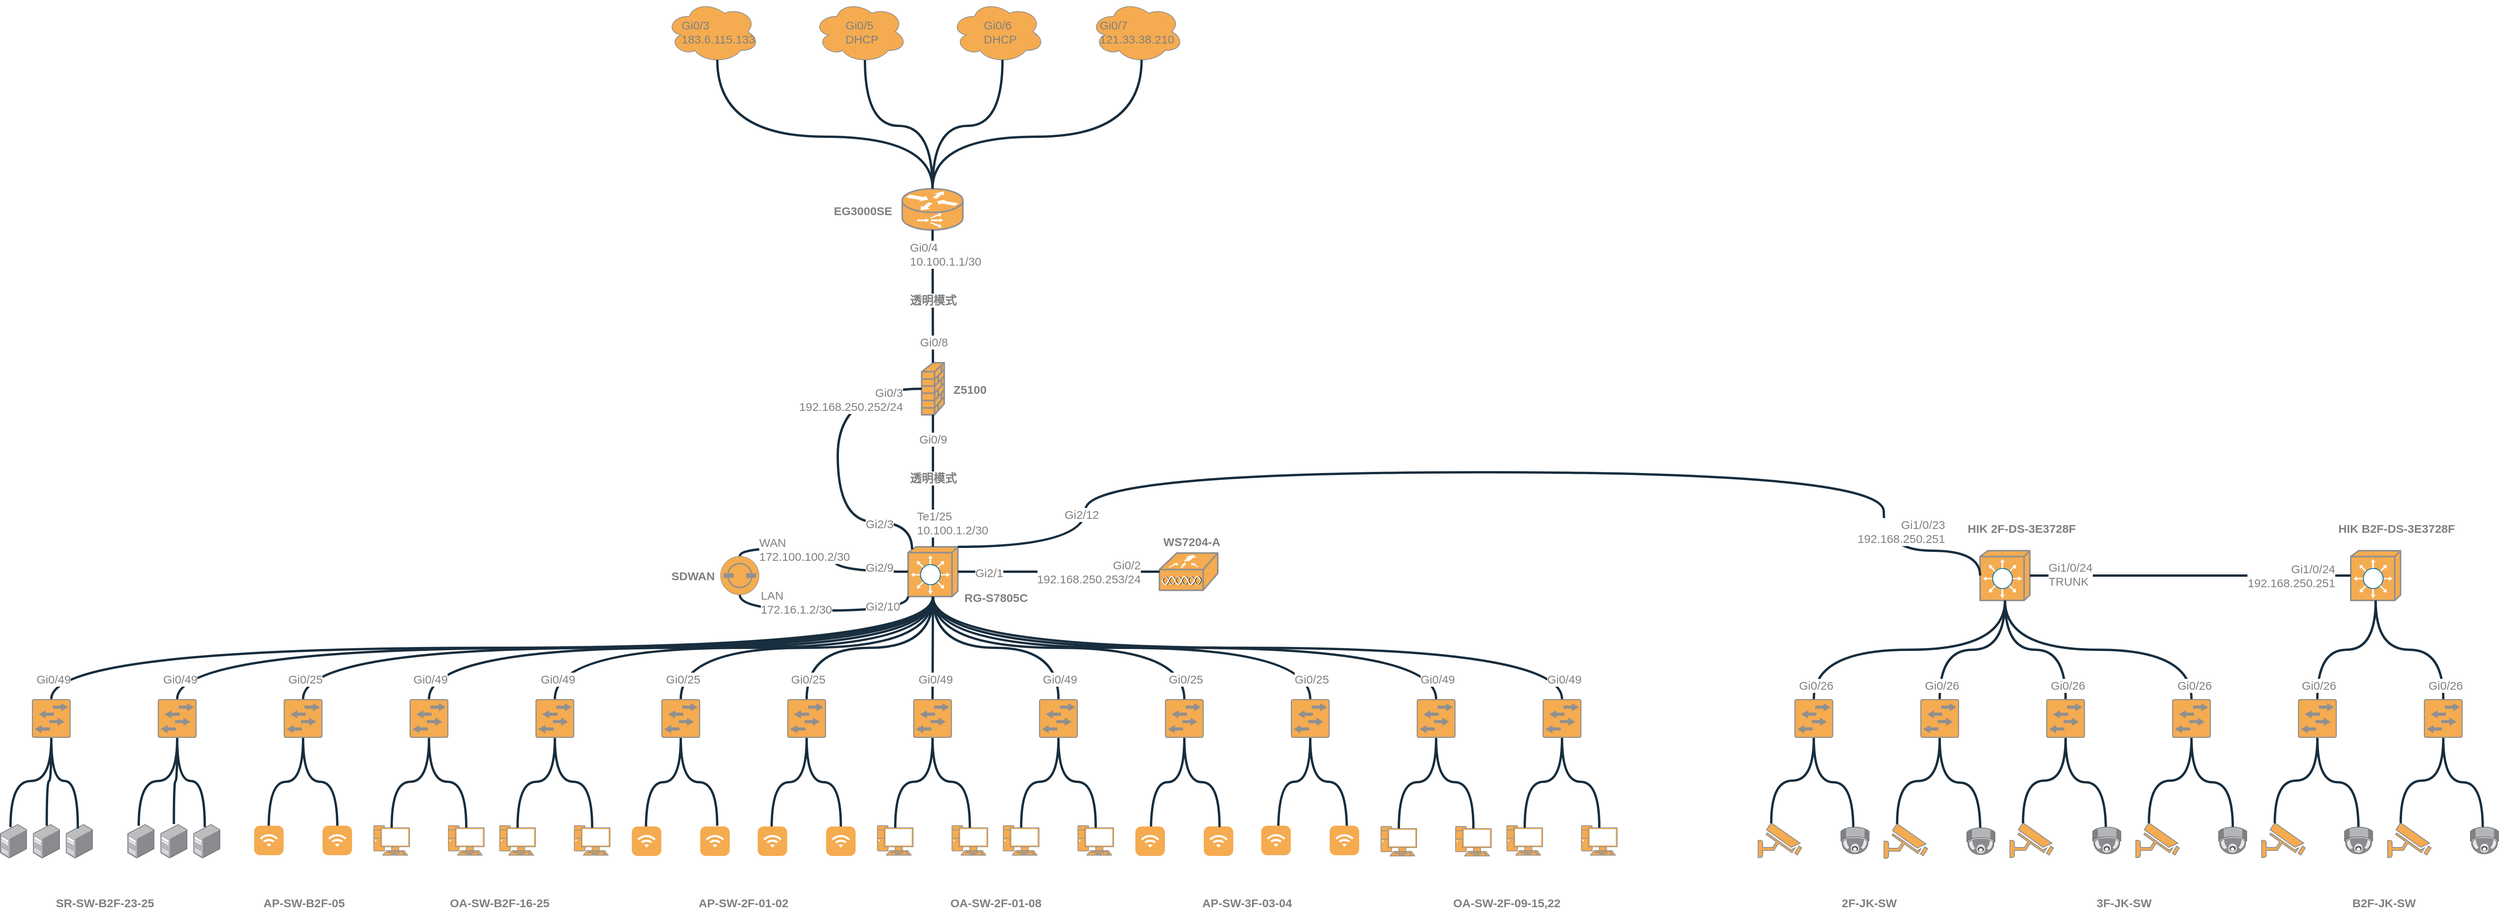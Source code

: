 <mxfile version="24.8.1">
  <diagram name="Page-1" id="uferWkPT7eK2L2uZxs7O">
    <mxGraphModel dx="1027" dy="1428" grid="0" gridSize="10" guides="1" tooltips="1" connect="1" arrows="1" fold="1" page="0" pageScale="1" pageWidth="1100" pageHeight="850" background="none" math="0" shadow="0">
      <root>
        <mxCell id="0" />
        <mxCell id="1" style="" parent="0" visible="0" />
        <mxCell id="CYkkbhiS0DSrqAUv-Aon-223" value="" style="rounded=1;whiteSpace=wrap;html=1;fontFamily=Helvetica;fontSize=11;labelBackgroundColor=none;arcSize=2;dashed=1;fillStyle=dashed;fillColor=#F5AB50;strokeColor=#909090;fontColor=#1A1A1A;" parent="1" vertex="1">
          <mxGeometry x="28" y="-674" width="3250" height="888" as="geometry" />
        </mxCell>
        <mxCell id="CYkkbhiS0DSrqAUv-Aon-225" value="" style="rounded=1;whiteSpace=wrap;html=1;fontFamily=Helvetica;fontSize=11;labelBackgroundColor=none;arcSize=5;dashed=1;fillStyle=dashed;fillColor=#F5AB50;strokeColor=#909090;fontColor=#1A1A1A;" parent="1" vertex="1">
          <mxGeometry x="28" y="246" width="810" height="340" as="geometry" />
        </mxCell>
        <mxCell id="CYkkbhiS0DSrqAUv-Aon-514" value="" style="rounded=1;whiteSpace=wrap;html=1;fontFamily=Helvetica;fontSize=11;labelBackgroundColor=none;arcSize=5;dashed=1;fillStyle=dashed;fillColor=#F5AB50;strokeColor=#909090;fontColor=#1A1A1A;" parent="1" vertex="1">
          <mxGeometry x="848" y="246" width="640" height="340" as="geometry" />
        </mxCell>
        <mxCell id="CYkkbhiS0DSrqAUv-Aon-515" value="" style="rounded=1;whiteSpace=wrap;html=1;fontFamily=Helvetica;fontSize=11;labelBackgroundColor=none;arcSize=5;dashed=1;fillStyle=dashed;fillColor=#F5AB50;strokeColor=#909090;fontColor=#1A1A1A;" parent="1" vertex="1">
          <mxGeometry x="1498" y="246" width="640" height="340" as="geometry" />
        </mxCell>
        <mxCell id="CYkkbhiS0DSrqAUv-Aon-516" value="" style="rounded=1;whiteSpace=wrap;html=1;fontFamily=Helvetica;fontSize=11;labelBackgroundColor=none;arcSize=5;dashed=1;fillStyle=dashed;fillColor=#F5AB50;strokeColor=#909090;fontColor=#1A1A1A;" parent="1" vertex="1">
          <mxGeometry x="2262" y="246" width="1018" height="340" as="geometry" />
        </mxCell>
        <mxCell id="9GZUrrSOMpWSvkTZttJG-399" value="设备" parent="0" />
        <mxCell id="suRE_rHokEg1OIpaxFs9-161" value="" style="shape=mxgraph.cisco.routers.content_service_router;html=1;pointerEvents=1;dashed=0;fillColor=#F5AB50;strokeColor=#909090;strokeWidth=2;verticalLabelPosition=bottom;verticalAlign=top;align=center;outlineConnect=0;fontFamily=Helvetica;fontSize=11;fontColor=#1A1A1A;labelBackgroundColor=none;" parent="9GZUrrSOMpWSvkTZttJG-399" vertex="1">
          <mxGeometry x="1203" y="-370" width="78" height="53" as="geometry" />
        </mxCell>
        <mxCell id="suRE_rHokEg1OIpaxFs9-162" value="" style="shape=mxgraph.cisco.security.firewall;html=1;pointerEvents=1;dashed=0;fillColor=#F5AB50;strokeColor=#909090;strokeWidth=2;verticalLabelPosition=bottom;verticalAlign=top;align=center;outlineConnect=0;fontFamily=Helvetica;fontSize=11;fontColor=#1A1A1A;labelBackgroundColor=none;" parent="9GZUrrSOMpWSvkTZttJG-399" vertex="1">
          <mxGeometry x="1228" y="-146" width="29" height="67" as="geometry" />
        </mxCell>
        <mxCell id="suRE_rHokEg1OIpaxFs9-165" value="" style="shape=mxgraph.cisco.switches.layer_3_switch;html=1;pointerEvents=1;dashed=0;fillColor=#F5AB50;strokeColor=#909090;strokeWidth=2;verticalLabelPosition=bottom;verticalAlign=top;align=center;outlineConnect=0;fontFamily=Helvetica;fontSize=11;fontColor=#1A1A1A;labelBackgroundColor=none;" parent="9GZUrrSOMpWSvkTZttJG-399" vertex="1">
          <mxGeometry x="1210.5" y="91" width="64" height="64" as="geometry" />
        </mxCell>
        <mxCell id="suRE_rHokEg1OIpaxFs9-176" value="" style="shape=mxgraph.cisco.wireless.wlan_controller;html=1;pointerEvents=1;dashed=0;fillColor=#F5AB50;strokeColor=#909090;strokeWidth=2;verticalLabelPosition=bottom;verticalAlign=top;align=center;outlineConnect=0;fontFamily=Helvetica;fontSize=11;fontColor=#1A1A1A;labelBackgroundColor=none;" parent="9GZUrrSOMpWSvkTZttJG-399" vertex="1">
          <mxGeometry x="1534" y="99" width="75" height="48" as="geometry" />
        </mxCell>
        <mxCell id="suRE_rHokEg1OIpaxFs9-194" value="" style="ellipse;shape=cloud;whiteSpace=wrap;html=1;fontFamily=Helvetica;fontSize=11;fontColor=#1A1A1A;labelBackgroundColor=none;fillColor=#F5AB50;strokeColor=#909090;" parent="9GZUrrSOMpWSvkTZttJG-399" vertex="1">
          <mxGeometry x="1445" y="-612" width="120" height="80" as="geometry" />
        </mxCell>
        <mxCell id="suRE_rHokEg1OIpaxFs9-336" value="" style="shape=mxgraph.cisco.switches.layer_3_switch;html=1;pointerEvents=1;dashed=0;fillColor=#F5AB50;strokeColor=#909090;strokeWidth=2;verticalLabelPosition=bottom;verticalAlign=top;align=center;outlineConnect=0;fontFamily=Helvetica;fontSize=11;fontColor=#1A1A1A;labelBackgroundColor=none;" parent="9GZUrrSOMpWSvkTZttJG-399" vertex="1">
          <mxGeometry x="2590" y="96" width="64" height="64" as="geometry" />
        </mxCell>
        <mxCell id="CYkkbhiS0DSrqAUv-Aon-280" style="edgeStyle=orthogonalEdgeStyle;shape=connector;curved=1;rounded=1;orthogonalLoop=1;jettySize=auto;html=1;exitX=0.5;exitY=0;exitDx=0;exitDy=0;exitPerimeter=0;strokeColor=#182E3E;strokeWidth=3;align=center;verticalAlign=middle;fontFamily=Helvetica;fontSize=11;fontColor=default;labelBackgroundColor=none;endArrow=none;endFill=0;" parent="9GZUrrSOMpWSvkTZttJG-399" source="CYkkbhiS0DSrqAUv-Aon-2" target="suRE_rHokEg1OIpaxFs9-165" edge="1">
          <mxGeometry relative="1" as="geometry">
            <Array as="points">
              <mxPoint x="994" y="93" />
              <mxPoint x="1115" y="93" />
              <mxPoint x="1115" y="123" />
            </Array>
          </mxGeometry>
        </mxCell>
        <mxCell id="CYkkbhiS0DSrqAUv-Aon-281" style="edgeStyle=orthogonalEdgeStyle;shape=connector;curved=1;rounded=1;orthogonalLoop=1;jettySize=auto;html=1;exitX=0.5;exitY=1;exitDx=0;exitDy=0;exitPerimeter=0;strokeColor=#182E3E;strokeWidth=3;align=center;verticalAlign=middle;fontFamily=Helvetica;fontSize=11;fontColor=default;labelBackgroundColor=none;endArrow=none;endFill=0;entryX=0;entryY=1;entryDx=0;entryDy=0;entryPerimeter=0;" parent="9GZUrrSOMpWSvkTZttJG-399" source="CYkkbhiS0DSrqAUv-Aon-2" target="suRE_rHokEg1OIpaxFs9-165" edge="1">
          <mxGeometry relative="1" as="geometry" />
        </mxCell>
        <mxCell id="CYkkbhiS0DSrqAUv-Aon-2" value="" style="points=[[0.5,0,0],[1,0.5,0],[0.5,1,0],[0,0.5,0],[0.145,0.145,0],[0.856,0.145,0],[0.855,0.856,0],[0.145,0.855,0]];verticalLabelPosition=bottom;html=1;verticalAlign=top;aspect=fixed;align=center;pointerEvents=1;shape=mxgraph.cisco19.rect;prIcon=vbond;fillColor=#F5AB50;strokeColor=#909090;rotation=0;labelBackgroundColor=none;fontColor=#1A1A1A;" parent="9GZUrrSOMpWSvkTZttJG-399" vertex="1">
          <mxGeometry x="969" y="103" width="50" height="50" as="geometry" />
        </mxCell>
        <mxCell id="CYkkbhiS0DSrqAUv-Aon-22" style="edgeStyle=orthogonalEdgeStyle;shape=connector;curved=0;rounded=1;orthogonalLoop=1;jettySize=auto;html=1;exitX=0.5;exitY=1;exitDx=0;exitDy=0;strokeColor=#182E3E;strokeWidth=3;align=center;verticalAlign=middle;fontFamily=Helvetica;fontSize=11;fontColor=default;labelBackgroundColor=none;endArrow=none;endFill=0;" parent="9GZUrrSOMpWSvkTZttJG-399" edge="1">
          <mxGeometry relative="1" as="geometry">
            <mxPoint x="1077.71" y="109" as="sourcePoint" />
            <mxPoint x="1077.71" y="109" as="targetPoint" />
          </mxGeometry>
        </mxCell>
        <mxCell id="CYkkbhiS0DSrqAUv-Aon-24" value="" style="ellipse;shape=cloud;whiteSpace=wrap;html=1;fontFamily=Helvetica;fontSize=11;fontColor=#1A1A1A;labelBackgroundColor=none;fillColor=#F5AB50;strokeColor=#909090;" parent="9GZUrrSOMpWSvkTZttJG-399" vertex="1">
          <mxGeometry x="899" y="-612" width="120" height="80" as="geometry" />
        </mxCell>
        <mxCell id="CYkkbhiS0DSrqAUv-Aon-25" value="" style="ellipse;shape=cloud;whiteSpace=wrap;html=1;fontFamily=Helvetica;fontSize=11;fontColor=#1A1A1A;labelBackgroundColor=none;fillColor=#F5AB50;strokeColor=#909090;" parent="9GZUrrSOMpWSvkTZttJG-399" vertex="1">
          <mxGeometry x="1266" y="-612" width="120" height="80" as="geometry" />
        </mxCell>
        <mxCell id="CYkkbhiS0DSrqAUv-Aon-272" style="edgeStyle=orthogonalEdgeStyle;shape=connector;curved=1;rounded=1;orthogonalLoop=1;jettySize=auto;html=1;exitX=0.55;exitY=0.95;exitDx=0;exitDy=0;exitPerimeter=0;strokeColor=#182E3E;strokeWidth=3;align=center;verticalAlign=middle;fontFamily=Helvetica;fontSize=11;fontColor=default;labelBackgroundColor=none;endArrow=none;endFill=0;" parent="9GZUrrSOMpWSvkTZttJG-399" source="CYkkbhiS0DSrqAUv-Aon-28" target="suRE_rHokEg1OIpaxFs9-161" edge="1">
          <mxGeometry relative="1" as="geometry" />
        </mxCell>
        <mxCell id="CYkkbhiS0DSrqAUv-Aon-28" value="" style="ellipse;shape=cloud;whiteSpace=wrap;html=1;fontFamily=Helvetica;fontSize=11;fontColor=#1A1A1A;labelBackgroundColor=none;fillColor=#F5AB50;strokeColor=#909090;" parent="9GZUrrSOMpWSvkTZttJG-399" vertex="1">
          <mxGeometry x="1089" y="-612" width="120" height="80" as="geometry" />
        </mxCell>
        <mxCell id="CYkkbhiS0DSrqAUv-Aon-273" style="edgeStyle=orthogonalEdgeStyle;shape=connector;curved=1;rounded=1;orthogonalLoop=1;jettySize=auto;html=1;exitX=0.55;exitY=0.95;exitDx=0;exitDy=0;exitPerimeter=0;entryX=0.5;entryY=0;entryDx=0;entryDy=0;entryPerimeter=0;strokeColor=#182E3E;strokeWidth=3;align=center;verticalAlign=middle;fontFamily=Helvetica;fontSize=11;fontColor=default;labelBackgroundColor=none;endArrow=none;endFill=0;" parent="9GZUrrSOMpWSvkTZttJG-399" source="CYkkbhiS0DSrqAUv-Aon-25" target="suRE_rHokEg1OIpaxFs9-161" edge="1">
          <mxGeometry relative="1" as="geometry" />
        </mxCell>
        <mxCell id="CYkkbhiS0DSrqAUv-Aon-274" style="edgeStyle=orthogonalEdgeStyle;shape=connector;curved=1;rounded=1;orthogonalLoop=1;jettySize=auto;html=1;exitX=0.55;exitY=0.95;exitDx=0;exitDy=0;exitPerimeter=0;entryX=0.5;entryY=0;entryDx=0;entryDy=0;entryPerimeter=0;strokeColor=#182E3E;strokeWidth=3;align=center;verticalAlign=middle;fontFamily=Helvetica;fontSize=11;fontColor=default;labelBackgroundColor=none;endArrow=none;endFill=0;" parent="9GZUrrSOMpWSvkTZttJG-399" source="CYkkbhiS0DSrqAUv-Aon-24" target="suRE_rHokEg1OIpaxFs9-161" edge="1">
          <mxGeometry relative="1" as="geometry">
            <Array as="points">
              <mxPoint x="965" y="-437" />
              <mxPoint x="1242" y="-437" />
            </Array>
          </mxGeometry>
        </mxCell>
        <mxCell id="CYkkbhiS0DSrqAUv-Aon-275" style="edgeStyle=orthogonalEdgeStyle;shape=connector;curved=1;rounded=1;orthogonalLoop=1;jettySize=auto;html=1;exitX=0.55;exitY=0.95;exitDx=0;exitDy=0;exitPerimeter=0;entryX=0.5;entryY=0;entryDx=0;entryDy=0;entryPerimeter=0;strokeColor=#182E3E;strokeWidth=3;align=center;verticalAlign=middle;fontFamily=Helvetica;fontSize=11;fontColor=default;labelBackgroundColor=none;endArrow=none;endFill=0;" parent="9GZUrrSOMpWSvkTZttJG-399" source="suRE_rHokEg1OIpaxFs9-194" target="suRE_rHokEg1OIpaxFs9-161" edge="1">
          <mxGeometry relative="1" as="geometry">
            <Array as="points">
              <mxPoint x="1511" y="-437" />
              <mxPoint x="1242" y="-437" />
            </Array>
          </mxGeometry>
        </mxCell>
        <mxCell id="CYkkbhiS0DSrqAUv-Aon-283" style="edgeStyle=orthogonalEdgeStyle;shape=connector;curved=1;rounded=1;orthogonalLoop=1;jettySize=auto;html=1;exitX=0;exitY=0.5;exitDx=0;exitDy=0;exitPerimeter=0;entryX=0.08;entryY=0.05;entryDx=0;entryDy=0;entryPerimeter=0;strokeColor=#182E3E;strokeWidth=3;align=center;verticalAlign=middle;fontFamily=Helvetica;fontSize=11;fontColor=default;labelBackgroundColor=none;endArrow=none;endFill=0;" parent="9GZUrrSOMpWSvkTZttJG-399" source="suRE_rHokEg1OIpaxFs9-162" target="suRE_rHokEg1OIpaxFs9-165" edge="1">
          <mxGeometry relative="1" as="geometry">
            <Array as="points">
              <mxPoint x="1120" y="-112" />
              <mxPoint x="1120" y="59" />
              <mxPoint x="1216" y="59" />
            </Array>
          </mxGeometry>
        </mxCell>
        <mxCell id="CYkkbhiS0DSrqAUv-Aon-294" value="" style="points=[[0.015,0.015,0],[0.985,0.015,0],[0.985,0.985,0],[0.015,0.985,0],[0.25,0,0],[0.5,0,0],[0.75,0,0],[1,0.25,0],[1,0.5,0],[1,0.75,0],[0.75,1,0],[0.5,1,0],[0.25,1,0],[0,0.75,0],[0,0.5,0],[0,0.25,0]];verticalLabelPosition=bottom;html=1;verticalAlign=top;aspect=fixed;align=center;pointerEvents=1;shape=mxgraph.cisco19.rect;prIcon=l2_switch;fillColor=#F5AB50;strokeColor=#909090;fontFamily=Helvetica;fontSize=11;fontColor=#1A1A1A;labelBackgroundColor=none;" parent="9GZUrrSOMpWSvkTZttJG-399" vertex="1">
          <mxGeometry x="1217" y="287" width="50" height="50" as="geometry" />
        </mxCell>
        <mxCell id="CYkkbhiS0DSrqAUv-Aon-332" value="" style="group;labelBackgroundColor=none;fontColor=#1A1A1A;" parent="9GZUrrSOMpWSvkTZttJG-399" vertex="1" connectable="0">
          <mxGeometry x="42" y="448" width="119.42" height="44" as="geometry" />
        </mxCell>
        <mxCell id="CYkkbhiS0DSrqAUv-Aon-326" value="" style="image;points=[];aspect=fixed;html=1;align=center;shadow=0;dashed=0;image=img/lib/allied_telesis/computer_and_terminals/Server_Desktop.svg;fontFamily=Helvetica;fontSize=11;fontColor=#1A1A1A;labelBackgroundColor=none;fillColor=#F5AB50;strokeColor=#909090;" parent="CYkkbhiS0DSrqAUv-Aon-332" vertex="1">
          <mxGeometry x="42.36" width="34.71" height="44" as="geometry" />
        </mxCell>
        <mxCell id="CYkkbhiS0DSrqAUv-Aon-327" value="" style="image;points=[];aspect=fixed;html=1;align=center;shadow=0;dashed=0;image=img/lib/allied_telesis/computer_and_terminals/Server_Desktop.svg;fontFamily=Helvetica;fontSize=11;fontColor=#1A1A1A;labelBackgroundColor=none;fillColor=#F5AB50;strokeColor=#909090;" parent="CYkkbhiS0DSrqAUv-Aon-332" vertex="1">
          <mxGeometry width="34.71" height="44" as="geometry" />
        </mxCell>
        <mxCell id="CYkkbhiS0DSrqAUv-Aon-328" value="" style="image;points=[];aspect=fixed;html=1;align=center;shadow=0;dashed=0;image=img/lib/allied_telesis/computer_and_terminals/Server_Desktop.svg;fontFamily=Helvetica;fontSize=11;fontColor=#1A1A1A;labelBackgroundColor=none;fillColor=#F5AB50;strokeColor=#909090;" parent="CYkkbhiS0DSrqAUv-Aon-332" vertex="1">
          <mxGeometry x="84.71" width="34.71" height="44" as="geometry" />
        </mxCell>
        <mxCell id="CYkkbhiS0DSrqAUv-Aon-346" value="" style="fontColor=#1A1A1A;verticalAlign=top;verticalLabelPosition=bottom;labelPosition=center;align=center;html=1;outlineConnect=0;fillColor=#F5AB50;strokeColor=#909090;gradientDirection=north;strokeWidth=2;shape=mxgraph.networks.pc;fontFamily=Helvetica;fontSize=11;labelBackgroundColor=none;" parent="9GZUrrSOMpWSvkTZttJG-399" vertex="1">
          <mxGeometry x="523" y="450" width="46" height="38" as="geometry" />
        </mxCell>
        <mxCell id="CYkkbhiS0DSrqAUv-Aon-347" value="" style="fontColor=#1A1A1A;verticalAlign=top;verticalLabelPosition=bottom;labelPosition=center;align=center;html=1;outlineConnect=0;fillColor=#F5AB50;strokeColor=#909090;gradientDirection=north;strokeWidth=2;shape=mxgraph.networks.pc;fontFamily=Helvetica;fontSize=11;labelBackgroundColor=none;" parent="9GZUrrSOMpWSvkTZttJG-399" vertex="1">
          <mxGeometry x="619" y="450" width="46" height="38" as="geometry" />
        </mxCell>
        <mxCell id="CYkkbhiS0DSrqAUv-Aon-416" style="edgeStyle=orthogonalEdgeStyle;shape=connector;curved=1;rounded=1;orthogonalLoop=1;jettySize=auto;html=1;exitX=0.5;exitY=1;exitDx=0;exitDy=0;exitPerimeter=0;strokeColor=#182E3E;strokeWidth=3;align=center;verticalAlign=middle;fontFamily=Helvetica;fontSize=11;fontColor=default;labelBackgroundColor=none;endArrow=none;endFill=0;" parent="9GZUrrSOMpWSvkTZttJG-399" source="CYkkbhiS0DSrqAUv-Aon-365" target="CYkkbhiS0DSrqAUv-Aon-400" edge="1">
          <mxGeometry relative="1" as="geometry" />
        </mxCell>
        <mxCell id="CYkkbhiS0DSrqAUv-Aon-365" value="" style="points=[[0.015,0.015,0],[0.985,0.015,0],[0.985,0.985,0],[0.015,0.985,0],[0.25,0,0],[0.5,0,0],[0.75,0,0],[1,0.25,0],[1,0.5,0],[1,0.75,0],[0.75,1,0],[0.5,1,0],[0.25,1,0],[0,0.75,0],[0,0.5,0],[0,0.25,0]];verticalLabelPosition=bottom;html=1;verticalAlign=top;aspect=fixed;align=center;pointerEvents=1;shape=mxgraph.cisco19.rect;prIcon=l2_switch;fillColor=#F5AB50;strokeColor=#909090;fontFamily=Helvetica;fontSize=11;fontColor=#1A1A1A;labelBackgroundColor=none;" parent="9GZUrrSOMpWSvkTZttJG-399" vertex="1">
          <mxGeometry x="1055" y="287" width="50" height="50" as="geometry" />
        </mxCell>
        <mxCell id="CYkkbhiS0DSrqAUv-Aon-366" value="" style="points=[[0.015,0.015,0],[0.985,0.015,0],[0.985,0.985,0],[0.015,0.985,0],[0.25,0,0],[0.5,0,0],[0.75,0,0],[1,0.25,0],[1,0.5,0],[1,0.75,0],[0.75,1,0],[0.5,1,0],[0.25,1,0],[0,0.75,0],[0,0.5,0],[0,0.25,0]];verticalLabelPosition=bottom;html=1;verticalAlign=top;aspect=fixed;align=center;pointerEvents=1;shape=mxgraph.cisco19.rect;prIcon=l2_switch;fillColor=#F5AB50;strokeColor=#909090;fontFamily=Helvetica;fontSize=11;fontColor=#1A1A1A;labelBackgroundColor=none;" parent="9GZUrrSOMpWSvkTZttJG-399" vertex="1">
          <mxGeometry x="893" y="287" width="50" height="50" as="geometry" />
        </mxCell>
        <mxCell id="CYkkbhiS0DSrqAUv-Aon-367" value="" style="points=[[0.015,0.015,0],[0.985,0.015,0],[0.985,0.985,0],[0.015,0.985,0],[0.25,0,0],[0.5,0,0],[0.75,0,0],[1,0.25,0],[1,0.5,0],[1,0.75,0],[0.75,1,0],[0.5,1,0],[0.25,1,0],[0,0.75,0],[0,0.5,0],[0,0.25,0]];verticalLabelPosition=bottom;html=1;verticalAlign=top;aspect=fixed;align=center;pointerEvents=1;shape=mxgraph.cisco19.rect;prIcon=l2_switch;fillColor=#F5AB50;strokeColor=#909090;fontFamily=Helvetica;fontSize=11;fontColor=#1A1A1A;labelBackgroundColor=none;" parent="9GZUrrSOMpWSvkTZttJG-399" vertex="1">
          <mxGeometry x="731" y="287" width="50" height="50" as="geometry" />
        </mxCell>
        <mxCell id="CYkkbhiS0DSrqAUv-Aon-368" value="" style="points=[[0.015,0.015,0],[0.985,0.015,0],[0.985,0.985,0],[0.015,0.985,0],[0.25,0,0],[0.5,0,0],[0.75,0,0],[1,0.25,0],[1,0.5,0],[1,0.75,0],[0.75,1,0],[0.5,1,0],[0.25,1,0],[0,0.75,0],[0,0.5,0],[0,0.25,0]];verticalLabelPosition=bottom;html=1;verticalAlign=top;aspect=fixed;align=center;pointerEvents=1;shape=mxgraph.cisco19.rect;prIcon=l2_switch;fillColor=#F5AB50;strokeColor=#909090;fontFamily=Helvetica;fontSize=11;fontColor=#1A1A1A;labelBackgroundColor=none;" parent="9GZUrrSOMpWSvkTZttJG-399" vertex="1">
          <mxGeometry x="569" y="287" width="50" height="50" as="geometry" />
        </mxCell>
        <mxCell id="CYkkbhiS0DSrqAUv-Aon-369" value="" style="points=[[0.015,0.015,0],[0.985,0.015,0],[0.985,0.985,0],[0.015,0.985,0],[0.25,0,0],[0.5,0,0],[0.75,0,0],[1,0.25,0],[1,0.5,0],[1,0.75,0],[0.75,1,0],[0.5,1,0],[0.25,1,0],[0,0.75,0],[0,0.5,0],[0,0.25,0]];verticalLabelPosition=bottom;html=1;verticalAlign=top;aspect=fixed;align=center;pointerEvents=1;shape=mxgraph.cisco19.rect;prIcon=l2_switch;fillColor=#F5AB50;strokeColor=#909090;fontFamily=Helvetica;fontSize=11;fontColor=#1A1A1A;labelBackgroundColor=none;" parent="9GZUrrSOMpWSvkTZttJG-399" vertex="1">
          <mxGeometry x="407" y="287" width="50" height="50" as="geometry" />
        </mxCell>
        <mxCell id="CYkkbhiS0DSrqAUv-Aon-388" style="edgeStyle=orthogonalEdgeStyle;shape=connector;curved=1;rounded=1;orthogonalLoop=1;jettySize=auto;html=1;exitX=0.5;exitY=1;exitDx=0;exitDy=0;exitPerimeter=0;strokeColor=#182E3E;strokeWidth=3;align=center;verticalAlign=middle;fontFamily=Helvetica;fontSize=11;fontColor=default;labelBackgroundColor=none;endArrow=none;endFill=0;" parent="9GZUrrSOMpWSvkTZttJG-399" source="CYkkbhiS0DSrqAUv-Aon-370" target="CYkkbhiS0DSrqAUv-Aon-375" edge="1">
          <mxGeometry relative="1" as="geometry" />
        </mxCell>
        <mxCell id="CYkkbhiS0DSrqAUv-Aon-370" value="" style="points=[[0.015,0.015,0],[0.985,0.015,0],[0.985,0.985,0],[0.015,0.985,0],[0.25,0,0],[0.5,0,0],[0.75,0,0],[1,0.25,0],[1,0.5,0],[1,0.75,0],[0.75,1,0],[0.5,1,0],[0.25,1,0],[0,0.75,0],[0,0.5,0],[0,0.25,0]];verticalLabelPosition=bottom;html=1;verticalAlign=top;aspect=fixed;align=center;pointerEvents=1;shape=mxgraph.cisco19.rect;prIcon=l2_switch;fillColor=#F5AB50;strokeColor=#909090;fontFamily=Helvetica;fontSize=11;fontColor=#1A1A1A;labelBackgroundColor=none;" parent="9GZUrrSOMpWSvkTZttJG-399" vertex="1">
          <mxGeometry x="245" y="287" width="50" height="50" as="geometry" />
        </mxCell>
        <mxCell id="CYkkbhiS0DSrqAUv-Aon-371" value="" style="points=[[0.015,0.015,0],[0.985,0.015,0],[0.985,0.985,0],[0.015,0.985,0],[0.25,0,0],[0.5,0,0],[0.75,0,0],[1,0.25,0],[1,0.5,0],[1,0.75,0],[0.75,1,0],[0.5,1,0],[0.25,1,0],[0,0.75,0],[0,0.5,0],[0,0.25,0]];verticalLabelPosition=bottom;html=1;verticalAlign=top;aspect=fixed;align=center;pointerEvents=1;shape=mxgraph.cisco19.rect;prIcon=l2_switch;fillColor=#F5AB50;strokeColor=#909090;fontFamily=Helvetica;fontSize=11;fontColor=#1A1A1A;labelBackgroundColor=none;" parent="9GZUrrSOMpWSvkTZttJG-399" vertex="1">
          <mxGeometry x="83" y="287" width="50" height="50" as="geometry" />
        </mxCell>
        <mxCell id="CYkkbhiS0DSrqAUv-Aon-372" value="" style="fontColor=#1A1A1A;verticalAlign=top;verticalLabelPosition=bottom;labelPosition=center;align=center;html=1;outlineConnect=0;fillColor=#F5AB50;strokeColor=#909090;gradientDirection=north;strokeWidth=2;shape=mxgraph.networks.pc;fontFamily=Helvetica;fontSize=11;labelBackgroundColor=none;" parent="9GZUrrSOMpWSvkTZttJG-399" vertex="1">
          <mxGeometry x="685" y="450" width="46" height="38" as="geometry" />
        </mxCell>
        <mxCell id="CYkkbhiS0DSrqAUv-Aon-373" value="" style="fontColor=#1A1A1A;verticalAlign=top;verticalLabelPosition=bottom;labelPosition=center;align=center;html=1;outlineConnect=0;fillColor=#F5AB50;strokeColor=#909090;gradientDirection=north;strokeWidth=2;shape=mxgraph.networks.pc;fontFamily=Helvetica;fontSize=11;labelBackgroundColor=none;" parent="9GZUrrSOMpWSvkTZttJG-399" vertex="1">
          <mxGeometry x="781" y="450" width="46" height="38" as="geometry" />
        </mxCell>
        <mxCell id="CYkkbhiS0DSrqAUv-Aon-374" value="" style="group;labelBackgroundColor=none;fontColor=#1A1A1A;" parent="9GZUrrSOMpWSvkTZttJG-399" vertex="1" connectable="0">
          <mxGeometry x="206" y="448" width="119.42" height="44" as="geometry" />
        </mxCell>
        <mxCell id="CYkkbhiS0DSrqAUv-Aon-375" value="" style="image;points=[];aspect=fixed;html=1;align=center;shadow=0;dashed=0;image=img/lib/allied_telesis/computer_and_terminals/Server_Desktop.svg;fontFamily=Helvetica;fontSize=11;fontColor=#1A1A1A;labelBackgroundColor=none;fillColor=#F5AB50;strokeColor=#909090;" parent="CYkkbhiS0DSrqAUv-Aon-374" vertex="1">
          <mxGeometry x="42.36" width="34.71" height="44" as="geometry" />
        </mxCell>
        <mxCell id="CYkkbhiS0DSrqAUv-Aon-376" value="" style="image;points=[];aspect=fixed;html=1;align=center;shadow=0;dashed=0;image=img/lib/allied_telesis/computer_and_terminals/Server_Desktop.svg;fontFamily=Helvetica;fontSize=11;fontColor=#1A1A1A;labelBackgroundColor=none;fillColor=#F5AB50;strokeColor=#909090;" parent="CYkkbhiS0DSrqAUv-Aon-374" vertex="1">
          <mxGeometry width="34.71" height="44" as="geometry" />
        </mxCell>
        <mxCell id="CYkkbhiS0DSrqAUv-Aon-377" value="" style="image;points=[];aspect=fixed;html=1;align=center;shadow=0;dashed=0;image=img/lib/allied_telesis/computer_and_terminals/Server_Desktop.svg;fontFamily=Helvetica;fontSize=11;fontColor=#1A1A1A;labelBackgroundColor=none;fillColor=#F5AB50;strokeColor=#909090;" parent="CYkkbhiS0DSrqAUv-Aon-374" vertex="1">
          <mxGeometry x="84.71" width="34.71" height="44" as="geometry" />
        </mxCell>
        <mxCell id="CYkkbhiS0DSrqAUv-Aon-378" value="" style="points=[[0.015,0.015,0],[0.985,0.015,0],[0.985,0.985,0],[0.015,0.985,0],[0.25,0,0],[0.5,0,0],[0.75,0,0],[1,0.25,0],[1,0.5,0],[1,0.75,0],[0.75,1,0],[0.5,1,0],[0.25,1,0],[0,0.75,0],[0,0.5,0],[0,0.25,0]];verticalLabelPosition=bottom;html=1;verticalAlign=top;aspect=fixed;align=center;pointerEvents=1;shape=mxgraph.cisco19.rect;prIcon=l2_switch;fillColor=#F5AB50;strokeColor=#909090;fontFamily=Helvetica;fontSize=11;fontColor=#1A1A1A;labelBackgroundColor=none;" parent="9GZUrrSOMpWSvkTZttJG-399" vertex="1">
          <mxGeometry x="1379" y="287" width="50" height="50" as="geometry" />
        </mxCell>
        <mxCell id="CYkkbhiS0DSrqAUv-Aon-379" value="" style="points=[[0.015,0.015,0],[0.985,0.015,0],[0.985,0.985,0],[0.015,0.985,0],[0.25,0,0],[0.5,0,0],[0.75,0,0],[1,0.25,0],[1,0.5,0],[1,0.75,0],[0.75,1,0],[0.5,1,0],[0.25,1,0],[0,0.75,0],[0,0.5,0],[0,0.25,0]];verticalLabelPosition=bottom;html=1;verticalAlign=top;aspect=fixed;align=center;pointerEvents=1;shape=mxgraph.cisco19.rect;prIcon=l2_switch;fillColor=#F5AB50;strokeColor=#909090;fontFamily=Helvetica;fontSize=11;fontColor=#1A1A1A;labelBackgroundColor=none;" parent="9GZUrrSOMpWSvkTZttJG-399" vertex="1">
          <mxGeometry x="1541" y="287" width="50" height="50" as="geometry" />
        </mxCell>
        <mxCell id="CYkkbhiS0DSrqAUv-Aon-380" value="" style="points=[[0.015,0.015,0],[0.985,0.015,0],[0.985,0.985,0],[0.015,0.985,0],[0.25,0,0],[0.5,0,0],[0.75,0,0],[1,0.25,0],[1,0.5,0],[1,0.75,0],[0.75,1,0],[0.5,1,0],[0.25,1,0],[0,0.75,0],[0,0.5,0],[0,0.25,0]];verticalLabelPosition=bottom;html=1;verticalAlign=top;aspect=fixed;align=center;pointerEvents=1;shape=mxgraph.cisco19.rect;prIcon=l2_switch;fillColor=#F5AB50;strokeColor=#909090;fontFamily=Helvetica;fontSize=11;fontColor=#1A1A1A;labelBackgroundColor=none;" parent="9GZUrrSOMpWSvkTZttJG-399" vertex="1">
          <mxGeometry x="1703" y="287" width="50" height="50" as="geometry" />
        </mxCell>
        <mxCell id="CYkkbhiS0DSrqAUv-Aon-381" value="" style="points=[[0.015,0.015,0],[0.985,0.015,0],[0.985,0.985,0],[0.015,0.985,0],[0.25,0,0],[0.5,0,0],[0.75,0,0],[1,0.25,0],[1,0.5,0],[1,0.75,0],[0.75,1,0],[0.5,1,0],[0.25,1,0],[0,0.75,0],[0,0.5,0],[0,0.25,0]];verticalLabelPosition=bottom;html=1;verticalAlign=top;aspect=fixed;align=center;pointerEvents=1;shape=mxgraph.cisco19.rect;prIcon=l2_switch;fillColor=#F5AB50;strokeColor=#909090;fontFamily=Helvetica;fontSize=11;fontColor=#1A1A1A;labelBackgroundColor=none;" parent="9GZUrrSOMpWSvkTZttJG-399" vertex="1">
          <mxGeometry x="1865" y="287" width="50" height="50" as="geometry" />
        </mxCell>
        <mxCell id="CYkkbhiS0DSrqAUv-Aon-382" value="" style="points=[[0.015,0.015,0],[0.985,0.015,0],[0.985,0.985,0],[0.015,0.985,0],[0.25,0,0],[0.5,0,0],[0.75,0,0],[1,0.25,0],[1,0.5,0],[1,0.75,0],[0.75,1,0],[0.5,1,0],[0.25,1,0],[0,0.75,0],[0,0.5,0],[0,0.25,0]];verticalLabelPosition=bottom;html=1;verticalAlign=top;aspect=fixed;align=center;pointerEvents=1;shape=mxgraph.cisco19.rect;prIcon=l2_switch;fillColor=#F5AB50;strokeColor=#909090;fontFamily=Helvetica;fontSize=11;fontColor=#1A1A1A;labelBackgroundColor=none;" parent="9GZUrrSOMpWSvkTZttJG-399" vertex="1">
          <mxGeometry x="2027" y="287" width="50" height="50" as="geometry" />
        </mxCell>
        <mxCell id="CYkkbhiS0DSrqAUv-Aon-384" value="" style="points=[[0.015,0.015,0],[0.985,0.015,0],[0.985,0.985,0],[0.015,0.985,0],[0.25,0,0],[0.5,0,0],[0.75,0,0],[1,0.25,0],[1,0.5,0],[1,0.75,0],[0.75,1,0],[0.5,1,0],[0.25,1,0],[0,0.75,0],[0,0.5,0],[0,0.25,0]];verticalLabelPosition=bottom;html=1;verticalAlign=top;aspect=fixed;align=center;pointerEvents=1;shape=mxgraph.cisco19.rect;prIcon=l2_switch;fillColor=#F5AB50;strokeColor=#909090;fontFamily=Helvetica;fontSize=11;fontColor=#1A1A1A;labelBackgroundColor=none;" parent="9GZUrrSOMpWSvkTZttJG-399" vertex="1">
          <mxGeometry x="2351" y="287" width="50" height="50" as="geometry" />
        </mxCell>
        <mxCell id="CYkkbhiS0DSrqAUv-Aon-385" style="edgeStyle=orthogonalEdgeStyle;shape=connector;curved=1;rounded=1;orthogonalLoop=1;jettySize=auto;html=1;exitX=0.5;exitY=1;exitDx=0;exitDy=0;exitPerimeter=0;entryX=0.513;entryY=0.049;entryDx=0;entryDy=0;entryPerimeter=0;strokeColor=#182E3E;strokeWidth=3;align=center;verticalAlign=middle;fontFamily=Helvetica;fontSize=11;fontColor=default;labelBackgroundColor=none;endArrow=none;endFill=0;" parent="9GZUrrSOMpWSvkTZttJG-399" source="CYkkbhiS0DSrqAUv-Aon-371" target="CYkkbhiS0DSrqAUv-Aon-326" edge="1">
          <mxGeometry relative="1" as="geometry" />
        </mxCell>
        <mxCell id="CYkkbhiS0DSrqAUv-Aon-386" style="edgeStyle=orthogonalEdgeStyle;shape=connector;curved=1;rounded=1;orthogonalLoop=1;jettySize=auto;html=1;exitX=0.5;exitY=1;exitDx=0;exitDy=0;exitPerimeter=0;entryX=0.389;entryY=0.087;entryDx=0;entryDy=0;entryPerimeter=0;strokeColor=#182E3E;strokeWidth=3;align=center;verticalAlign=middle;fontFamily=Helvetica;fontSize=11;fontColor=default;labelBackgroundColor=none;endArrow=none;endFill=0;" parent="9GZUrrSOMpWSvkTZttJG-399" source="CYkkbhiS0DSrqAUv-Aon-371" target="CYkkbhiS0DSrqAUv-Aon-327" edge="1">
          <mxGeometry relative="1" as="geometry" />
        </mxCell>
        <mxCell id="CYkkbhiS0DSrqAUv-Aon-387" style="edgeStyle=orthogonalEdgeStyle;shape=connector;curved=1;rounded=1;orthogonalLoop=1;jettySize=auto;html=1;exitX=0.5;exitY=1;exitDx=0;exitDy=0;exitPerimeter=0;entryX=0.445;entryY=0.125;entryDx=0;entryDy=0;entryPerimeter=0;strokeColor=#182E3E;strokeWidth=3;align=center;verticalAlign=middle;fontFamily=Helvetica;fontSize=11;fontColor=default;labelBackgroundColor=none;endArrow=none;endFill=0;" parent="9GZUrrSOMpWSvkTZttJG-399" source="CYkkbhiS0DSrqAUv-Aon-371" target="CYkkbhiS0DSrqAUv-Aon-328" edge="1">
          <mxGeometry relative="1" as="geometry" />
        </mxCell>
        <mxCell id="CYkkbhiS0DSrqAUv-Aon-389" style="edgeStyle=orthogonalEdgeStyle;shape=connector;curved=1;rounded=1;orthogonalLoop=1;jettySize=auto;html=1;exitX=0.5;exitY=1;exitDx=0;exitDy=0;exitPerimeter=0;entryX=0.418;entryY=0.049;entryDx=0;entryDy=0;entryPerimeter=0;strokeColor=#182E3E;strokeWidth=3;align=center;verticalAlign=middle;fontFamily=Helvetica;fontSize=11;fontColor=default;labelBackgroundColor=none;endArrow=none;endFill=0;" parent="9GZUrrSOMpWSvkTZttJG-399" source="CYkkbhiS0DSrqAUv-Aon-370" target="CYkkbhiS0DSrqAUv-Aon-376" edge="1">
          <mxGeometry relative="1" as="geometry" />
        </mxCell>
        <mxCell id="CYkkbhiS0DSrqAUv-Aon-390" style="edgeStyle=orthogonalEdgeStyle;shape=connector;curved=1;rounded=1;orthogonalLoop=1;jettySize=auto;html=1;exitX=0.5;exitY=1;exitDx=0;exitDy=0;exitPerimeter=0;entryX=0.426;entryY=0.087;entryDx=0;entryDy=0;entryPerimeter=0;strokeColor=#182E3E;strokeWidth=3;align=center;verticalAlign=middle;fontFamily=Helvetica;fontSize=11;fontColor=default;labelBackgroundColor=none;endArrow=none;endFill=0;" parent="9GZUrrSOMpWSvkTZttJG-399" source="CYkkbhiS0DSrqAUv-Aon-370" target="CYkkbhiS0DSrqAUv-Aon-377" edge="1">
          <mxGeometry relative="1" as="geometry" />
        </mxCell>
        <mxCell id="CYkkbhiS0DSrqAUv-Aon-391" style="edgeStyle=orthogonalEdgeStyle;shape=connector;curved=1;rounded=1;orthogonalLoop=1;jettySize=auto;html=1;exitX=0.5;exitY=1;exitDx=0;exitDy=0;exitPerimeter=0;entryX=0.494;entryY=0.092;entryDx=0;entryDy=0;entryPerimeter=0;strokeColor=#182E3E;strokeWidth=3;align=center;verticalAlign=middle;fontFamily=Helvetica;fontSize=11;fontColor=default;labelBackgroundColor=none;endArrow=none;endFill=0;" parent="9GZUrrSOMpWSvkTZttJG-399" source="CYkkbhiS0DSrqAUv-Aon-369" target="CYkkbhiS0DSrqAUv-Aon-352" edge="1">
          <mxGeometry relative="1" as="geometry" />
        </mxCell>
        <mxCell id="CYkkbhiS0DSrqAUv-Aon-392" style="edgeStyle=orthogonalEdgeStyle;shape=connector;curved=1;rounded=1;orthogonalLoop=1;jettySize=auto;html=1;exitX=0.5;exitY=1;exitDx=0;exitDy=0;exitPerimeter=0;entryX=0.503;entryY=0.092;entryDx=0;entryDy=0;entryPerimeter=0;strokeColor=#182E3E;strokeWidth=3;align=center;verticalAlign=middle;fontFamily=Helvetica;fontSize=11;fontColor=default;labelBackgroundColor=none;endArrow=none;endFill=0;" parent="9GZUrrSOMpWSvkTZttJG-399" source="CYkkbhiS0DSrqAUv-Aon-369" target="CYkkbhiS0DSrqAUv-Aon-353" edge="1">
          <mxGeometry relative="1" as="geometry" />
        </mxCell>
        <mxCell id="CYkkbhiS0DSrqAUv-Aon-393" style="edgeStyle=orthogonalEdgeStyle;shape=connector;curved=1;rounded=1;orthogonalLoop=1;jettySize=auto;html=1;exitX=0.5;exitY=1;exitDx=0;exitDy=0;exitPerimeter=0;entryX=0.5;entryY=0.07;entryDx=0;entryDy=0;entryPerimeter=0;strokeColor=#182E3E;strokeWidth=3;align=center;verticalAlign=middle;fontFamily=Helvetica;fontSize=11;fontColor=default;labelBackgroundColor=none;endArrow=none;endFill=0;" parent="9GZUrrSOMpWSvkTZttJG-399" source="CYkkbhiS0DSrqAUv-Aon-368" target="CYkkbhiS0DSrqAUv-Aon-346" edge="1">
          <mxGeometry relative="1" as="geometry" />
        </mxCell>
        <mxCell id="CYkkbhiS0DSrqAUv-Aon-394" style="edgeStyle=orthogonalEdgeStyle;shape=connector;curved=1;rounded=1;orthogonalLoop=1;jettySize=auto;html=1;exitX=0.5;exitY=1;exitDx=0;exitDy=0;exitPerimeter=0;entryX=0.5;entryY=0.07;entryDx=0;entryDy=0;entryPerimeter=0;strokeColor=#182E3E;strokeWidth=3;align=center;verticalAlign=middle;fontFamily=Helvetica;fontSize=11;fontColor=default;labelBackgroundColor=none;endArrow=none;endFill=0;" parent="9GZUrrSOMpWSvkTZttJG-399" source="CYkkbhiS0DSrqAUv-Aon-368" target="CYkkbhiS0DSrqAUv-Aon-347" edge="1">
          <mxGeometry relative="1" as="geometry" />
        </mxCell>
        <mxCell id="CYkkbhiS0DSrqAUv-Aon-395" style="edgeStyle=orthogonalEdgeStyle;shape=connector;curved=1;rounded=1;orthogonalLoop=1;jettySize=auto;html=1;exitX=0.5;exitY=1;exitDx=0;exitDy=0;exitPerimeter=0;entryX=0.5;entryY=0.07;entryDx=0;entryDy=0;entryPerimeter=0;strokeColor=#182E3E;strokeWidth=3;align=center;verticalAlign=middle;fontFamily=Helvetica;fontSize=11;fontColor=default;labelBackgroundColor=none;endArrow=none;endFill=0;" parent="9GZUrrSOMpWSvkTZttJG-399" source="CYkkbhiS0DSrqAUv-Aon-367" target="CYkkbhiS0DSrqAUv-Aon-372" edge="1">
          <mxGeometry relative="1" as="geometry" />
        </mxCell>
        <mxCell id="CYkkbhiS0DSrqAUv-Aon-396" style="edgeStyle=orthogonalEdgeStyle;shape=connector;curved=1;rounded=1;orthogonalLoop=1;jettySize=auto;html=1;exitX=0.5;exitY=1;exitDx=0;exitDy=0;exitPerimeter=0;entryX=0.5;entryY=0.07;entryDx=0;entryDy=0;entryPerimeter=0;strokeColor=#182E3E;strokeWidth=3;align=center;verticalAlign=middle;fontFamily=Helvetica;fontSize=11;fontColor=default;labelBackgroundColor=none;endArrow=none;endFill=0;" parent="9GZUrrSOMpWSvkTZttJG-399" source="CYkkbhiS0DSrqAUv-Aon-367" target="CYkkbhiS0DSrqAUv-Aon-373" edge="1">
          <mxGeometry relative="1" as="geometry" />
        </mxCell>
        <mxCell id="CYkkbhiS0DSrqAUv-Aon-398" value="" style="html=1;strokeWidth=1;shadow=0;dashed=0;shape=mxgraph.ios7.misc.wifi;fillColor=#F5AB50;strokeColor=none;buttonText=;strokeColor2=#222222;fontColor=#1A1A1A;fontSize=8;verticalLabelPosition=bottom;verticalAlign=top;align=center;fontFamily=Helvetica;labelBackgroundColor=none;" parent="9GZUrrSOMpWSvkTZttJG-399" vertex="1">
          <mxGeometry x="943" y="451" width="38" height="38" as="geometry" />
        </mxCell>
        <mxCell id="CYkkbhiS0DSrqAUv-Aon-400" value="" style="html=1;strokeWidth=1;shadow=0;dashed=0;shape=mxgraph.ios7.misc.wifi;fillColor=#F5AB50;strokeColor=none;buttonText=;strokeColor2=#222222;fontColor=#1A1A1A;fontSize=8;verticalLabelPosition=bottom;verticalAlign=top;align=center;fontFamily=Helvetica;labelBackgroundColor=none;" parent="9GZUrrSOMpWSvkTZttJG-399" vertex="1">
          <mxGeometry x="1105" y="451" width="38" height="38" as="geometry" />
        </mxCell>
        <mxCell id="CYkkbhiS0DSrqAUv-Aon-401" value="" style="fontColor=#1A1A1A;verticalAlign=top;verticalLabelPosition=bottom;labelPosition=center;align=center;html=1;outlineConnect=0;fillColor=#F5AB50;strokeColor=#909090;gradientDirection=north;strokeWidth=2;shape=mxgraph.networks.pc;fontFamily=Helvetica;fontSize=11;labelBackgroundColor=none;" parent="9GZUrrSOMpWSvkTZttJG-399" vertex="1">
          <mxGeometry x="1171" y="450" width="46" height="38" as="geometry" />
        </mxCell>
        <mxCell id="CYkkbhiS0DSrqAUv-Aon-402" value="" style="fontColor=#1A1A1A;verticalAlign=top;verticalLabelPosition=bottom;labelPosition=center;align=center;html=1;outlineConnect=0;fillColor=#F5AB50;strokeColor=#909090;gradientDirection=north;strokeWidth=2;shape=mxgraph.networks.pc;fontFamily=Helvetica;fontSize=11;labelBackgroundColor=none;" parent="9GZUrrSOMpWSvkTZttJG-399" vertex="1">
          <mxGeometry x="1267" y="450" width="46" height="38" as="geometry" />
        </mxCell>
        <mxCell id="CYkkbhiS0DSrqAUv-Aon-403" value="" style="fontColor=#1A1A1A;verticalAlign=top;verticalLabelPosition=bottom;labelPosition=center;align=center;html=1;outlineConnect=0;fillColor=#F5AB50;strokeColor=#909090;gradientDirection=north;strokeWidth=2;shape=mxgraph.networks.pc;fontFamily=Helvetica;fontSize=11;labelBackgroundColor=none;" parent="9GZUrrSOMpWSvkTZttJG-399" vertex="1">
          <mxGeometry x="1333" y="450" width="46" height="38" as="geometry" />
        </mxCell>
        <mxCell id="CYkkbhiS0DSrqAUv-Aon-404" value="" style="fontColor=#1A1A1A;verticalAlign=top;verticalLabelPosition=bottom;labelPosition=center;align=center;html=1;outlineConnect=0;fillColor=#F5AB50;strokeColor=#909090;gradientDirection=north;strokeWidth=2;shape=mxgraph.networks.pc;fontFamily=Helvetica;fontSize=11;labelBackgroundColor=none;" parent="9GZUrrSOMpWSvkTZttJG-399" vertex="1">
          <mxGeometry x="1429" y="450" width="46" height="38" as="geometry" />
        </mxCell>
        <mxCell id="CYkkbhiS0DSrqAUv-Aon-406" value="" style="html=1;strokeWidth=1;shadow=0;dashed=0;shape=mxgraph.ios7.misc.wifi;fillColor=#F5AB50;strokeColor=none;buttonText=;strokeColor2=#222222;fontColor=#1A1A1A;fontSize=8;verticalLabelPosition=bottom;verticalAlign=top;align=center;fontFamily=Helvetica;labelBackgroundColor=none;" parent="9GZUrrSOMpWSvkTZttJG-399" vertex="1">
          <mxGeometry x="1591" y="451" width="38" height="38" as="geometry" />
        </mxCell>
        <mxCell id="CYkkbhiS0DSrqAUv-Aon-409" value="" style="fontColor=#1A1A1A;verticalAlign=top;verticalLabelPosition=bottom;labelPosition=center;align=center;html=1;outlineConnect=0;fillColor=#F5AB50;strokeColor=#909090;gradientDirection=north;strokeWidth=2;shape=mxgraph.networks.pc;fontFamily=Helvetica;fontSize=11;labelBackgroundColor=none;" parent="9GZUrrSOMpWSvkTZttJG-399" vertex="1">
          <mxGeometry x="1819" y="451" width="46" height="38" as="geometry" />
        </mxCell>
        <mxCell id="CYkkbhiS0DSrqAUv-Aon-410" value="" style="fontColor=#1A1A1A;verticalAlign=top;verticalLabelPosition=bottom;labelPosition=center;align=center;html=1;outlineConnect=0;fillColor=#F5AB50;strokeColor=#909090;gradientDirection=north;strokeWidth=2;shape=mxgraph.networks.pc;fontFamily=Helvetica;fontSize=11;labelBackgroundColor=none;" parent="9GZUrrSOMpWSvkTZttJG-399" vertex="1">
          <mxGeometry x="1915" y="451" width="46" height="38" as="geometry" />
        </mxCell>
        <mxCell id="CYkkbhiS0DSrqAUv-Aon-411" value="" style="fontColor=#1A1A1A;verticalAlign=top;verticalLabelPosition=bottom;labelPosition=center;align=center;html=1;outlineConnect=0;fillColor=#F5AB50;strokeColor=#909090;gradientDirection=north;strokeWidth=2;shape=mxgraph.networks.pc;fontFamily=Helvetica;fontSize=11;labelBackgroundColor=none;" parent="9GZUrrSOMpWSvkTZttJG-399" vertex="1">
          <mxGeometry x="1981" y="450" width="46" height="38" as="geometry" />
        </mxCell>
        <mxCell id="CYkkbhiS0DSrqAUv-Aon-412" value="" style="fontColor=#1A1A1A;verticalAlign=top;verticalLabelPosition=bottom;labelPosition=center;align=center;html=1;outlineConnect=0;fillColor=#F5AB50;strokeColor=#909090;gradientDirection=north;strokeWidth=2;shape=mxgraph.networks.pc;fontFamily=Helvetica;fontSize=11;labelBackgroundColor=none;" parent="9GZUrrSOMpWSvkTZttJG-399" vertex="1">
          <mxGeometry x="2077" y="450" width="46" height="38" as="geometry" />
        </mxCell>
        <mxCell id="CYkkbhiS0DSrqAUv-Aon-413" style="edgeStyle=orthogonalEdgeStyle;shape=connector;curved=1;rounded=1;orthogonalLoop=1;jettySize=auto;html=1;exitX=0.5;exitY=1;exitDx=0;exitDy=0;exitPerimeter=0;entryX=0.48;entryY=0.11;entryDx=0;entryDy=0;entryPerimeter=0;strokeColor=#182E3E;strokeWidth=3;align=center;verticalAlign=middle;fontFamily=Helvetica;fontSize=11;fontColor=default;labelBackgroundColor=none;endArrow=none;endFill=0;" parent="9GZUrrSOMpWSvkTZttJG-399" source="CYkkbhiS0DSrqAUv-Aon-366" target="CYkkbhiS0DSrqAUv-Aon-397" edge="1">
          <mxGeometry relative="1" as="geometry" />
        </mxCell>
        <mxCell id="CYkkbhiS0DSrqAUv-Aon-414" style="edgeStyle=orthogonalEdgeStyle;shape=connector;curved=1;rounded=1;orthogonalLoop=1;jettySize=auto;html=1;exitX=0.5;exitY=1;exitDx=0;exitDy=0;exitPerimeter=0;entryX=0.576;entryY=-0.022;entryDx=0;entryDy=0;entryPerimeter=0;strokeColor=#182E3E;strokeWidth=3;align=center;verticalAlign=middle;fontFamily=Helvetica;fontSize=11;fontColor=default;labelBackgroundColor=none;endArrow=none;endFill=0;" parent="9GZUrrSOMpWSvkTZttJG-399" source="CYkkbhiS0DSrqAUv-Aon-366" target="CYkkbhiS0DSrqAUv-Aon-398" edge="1">
          <mxGeometry relative="1" as="geometry" />
        </mxCell>
        <mxCell id="CYkkbhiS0DSrqAUv-Aon-415" style="edgeStyle=orthogonalEdgeStyle;shape=connector;curved=1;rounded=1;orthogonalLoop=1;jettySize=auto;html=1;exitX=0.5;exitY=1;exitDx=0;exitDy=0;exitPerimeter=0;entryX=0.471;entryY=0.11;entryDx=0;entryDy=0;entryPerimeter=0;strokeColor=#182E3E;strokeWidth=3;align=center;verticalAlign=middle;fontFamily=Helvetica;fontSize=11;fontColor=default;labelBackgroundColor=none;endArrow=none;endFill=0;" parent="9GZUrrSOMpWSvkTZttJG-399" source="CYkkbhiS0DSrqAUv-Aon-365" target="CYkkbhiS0DSrqAUv-Aon-399" edge="1">
          <mxGeometry relative="1" as="geometry" />
        </mxCell>
        <mxCell id="CYkkbhiS0DSrqAUv-Aon-417" style="edgeStyle=orthogonalEdgeStyle;shape=connector;curved=1;rounded=1;orthogonalLoop=1;jettySize=auto;html=1;exitX=0.5;exitY=1;exitDx=0;exitDy=0;exitPerimeter=0;entryX=0.5;entryY=0.07;entryDx=0;entryDy=0;entryPerimeter=0;strokeColor=#182E3E;strokeWidth=3;align=center;verticalAlign=middle;fontFamily=Helvetica;fontSize=11;fontColor=default;labelBackgroundColor=none;endArrow=none;endFill=0;" parent="9GZUrrSOMpWSvkTZttJG-399" source="CYkkbhiS0DSrqAUv-Aon-294" target="CYkkbhiS0DSrqAUv-Aon-401" edge="1">
          <mxGeometry relative="1" as="geometry" />
        </mxCell>
        <mxCell id="CYkkbhiS0DSrqAUv-Aon-418" style="edgeStyle=orthogonalEdgeStyle;shape=connector;curved=1;rounded=1;orthogonalLoop=1;jettySize=auto;html=1;exitX=0.5;exitY=1;exitDx=0;exitDy=0;exitPerimeter=0;entryX=0.5;entryY=0.07;entryDx=0;entryDy=0;entryPerimeter=0;strokeColor=#182E3E;strokeWidth=3;align=center;verticalAlign=middle;fontFamily=Helvetica;fontSize=11;fontColor=default;labelBackgroundColor=none;endArrow=none;endFill=0;" parent="9GZUrrSOMpWSvkTZttJG-399" source="CYkkbhiS0DSrqAUv-Aon-294" target="CYkkbhiS0DSrqAUv-Aon-402" edge="1">
          <mxGeometry relative="1" as="geometry" />
        </mxCell>
        <mxCell id="CYkkbhiS0DSrqAUv-Aon-419" style="edgeStyle=orthogonalEdgeStyle;shape=connector;curved=1;rounded=1;orthogonalLoop=1;jettySize=auto;html=1;exitX=0.5;exitY=1;exitDx=0;exitDy=0;exitPerimeter=0;entryX=0.5;entryY=0.07;entryDx=0;entryDy=0;entryPerimeter=0;strokeColor=#182E3E;strokeWidth=3;align=center;verticalAlign=middle;fontFamily=Helvetica;fontSize=11;fontColor=default;labelBackgroundColor=none;endArrow=none;endFill=0;" parent="9GZUrrSOMpWSvkTZttJG-399" source="CYkkbhiS0DSrqAUv-Aon-378" target="CYkkbhiS0DSrqAUv-Aon-403" edge="1">
          <mxGeometry relative="1" as="geometry" />
        </mxCell>
        <mxCell id="CYkkbhiS0DSrqAUv-Aon-420" style="edgeStyle=orthogonalEdgeStyle;shape=connector;curved=1;rounded=1;orthogonalLoop=1;jettySize=auto;html=1;exitX=0.5;exitY=1;exitDx=0;exitDy=0;exitPerimeter=0;entryX=0.5;entryY=0.07;entryDx=0;entryDy=0;entryPerimeter=0;strokeColor=#182E3E;strokeWidth=3;align=center;verticalAlign=middle;fontFamily=Helvetica;fontSize=11;fontColor=default;labelBackgroundColor=none;endArrow=none;endFill=0;" parent="9GZUrrSOMpWSvkTZttJG-399" source="CYkkbhiS0DSrqAUv-Aon-378" target="CYkkbhiS0DSrqAUv-Aon-404" edge="1">
          <mxGeometry relative="1" as="geometry" />
        </mxCell>
        <mxCell id="CYkkbhiS0DSrqAUv-Aon-421" style="edgeStyle=orthogonalEdgeStyle;shape=connector;curved=1;rounded=1;orthogonalLoop=1;jettySize=auto;html=1;exitX=0.5;exitY=1;exitDx=0;exitDy=0;exitPerimeter=0;entryX=0.524;entryY=0.285;entryDx=0;entryDy=0;entryPerimeter=0;strokeColor=#182E3E;strokeWidth=3;align=center;verticalAlign=middle;fontFamily=Helvetica;fontSize=11;fontColor=default;labelBackgroundColor=none;endArrow=none;endFill=0;" parent="9GZUrrSOMpWSvkTZttJG-399" source="CYkkbhiS0DSrqAUv-Aon-379" target="CYkkbhiS0DSrqAUv-Aon-405" edge="1">
          <mxGeometry relative="1" as="geometry" />
        </mxCell>
        <mxCell id="CYkkbhiS0DSrqAUv-Aon-422" style="edgeStyle=orthogonalEdgeStyle;shape=connector;curved=1;rounded=1;orthogonalLoop=1;jettySize=auto;html=1;exitX=0.5;exitY=1;exitDx=0;exitDy=0;exitPerimeter=0;entryX=0.533;entryY=0.022;entryDx=0;entryDy=0;entryPerimeter=0;strokeColor=#182E3E;strokeWidth=3;align=center;verticalAlign=middle;fontFamily=Helvetica;fontSize=11;fontColor=default;labelBackgroundColor=none;endArrow=none;endFill=0;" parent="9GZUrrSOMpWSvkTZttJG-399" source="CYkkbhiS0DSrqAUv-Aon-379" target="CYkkbhiS0DSrqAUv-Aon-406" edge="1">
          <mxGeometry relative="1" as="geometry" />
        </mxCell>
        <mxCell id="CYkkbhiS0DSrqAUv-Aon-423" style="edgeStyle=orthogonalEdgeStyle;shape=connector;curved=1;rounded=1;orthogonalLoop=1;jettySize=auto;html=1;exitX=0.5;exitY=1;exitDx=0;exitDy=0;exitPerimeter=0;entryX=0.575;entryY=0.224;entryDx=0;entryDy=0;entryPerimeter=0;strokeColor=#182E3E;strokeWidth=3;align=center;verticalAlign=middle;fontFamily=Helvetica;fontSize=11;fontColor=default;labelBackgroundColor=none;endArrow=none;endFill=0;" parent="9GZUrrSOMpWSvkTZttJG-399" source="CYkkbhiS0DSrqAUv-Aon-380" target="CYkkbhiS0DSrqAUv-Aon-407" edge="1">
          <mxGeometry relative="1" as="geometry" />
        </mxCell>
        <mxCell id="CYkkbhiS0DSrqAUv-Aon-424" style="edgeStyle=orthogonalEdgeStyle;shape=connector;curved=1;rounded=1;orthogonalLoop=1;jettySize=auto;html=1;exitX=0.5;exitY=1;exitDx=0;exitDy=0;exitPerimeter=0;entryX=0.584;entryY=0.224;entryDx=0;entryDy=0;entryPerimeter=0;strokeColor=#182E3E;strokeWidth=3;align=center;verticalAlign=middle;fontFamily=Helvetica;fontSize=11;fontColor=default;labelBackgroundColor=none;endArrow=none;endFill=0;" parent="9GZUrrSOMpWSvkTZttJG-399" source="CYkkbhiS0DSrqAUv-Aon-380" target="CYkkbhiS0DSrqAUv-Aon-408" edge="1">
          <mxGeometry relative="1" as="geometry" />
        </mxCell>
        <mxCell id="CYkkbhiS0DSrqAUv-Aon-425" style="edgeStyle=orthogonalEdgeStyle;shape=connector;curved=1;rounded=1;orthogonalLoop=1;jettySize=auto;html=1;exitX=0.5;exitY=1;exitDx=0;exitDy=0;exitPerimeter=0;entryX=0.5;entryY=0.07;entryDx=0;entryDy=0;entryPerimeter=0;strokeColor=#182E3E;strokeWidth=3;align=center;verticalAlign=middle;fontFamily=Helvetica;fontSize=11;fontColor=default;labelBackgroundColor=none;endArrow=none;endFill=0;" parent="9GZUrrSOMpWSvkTZttJG-399" source="CYkkbhiS0DSrqAUv-Aon-381" target="CYkkbhiS0DSrqAUv-Aon-409" edge="1">
          <mxGeometry relative="1" as="geometry" />
        </mxCell>
        <mxCell id="CYkkbhiS0DSrqAUv-Aon-426" style="edgeStyle=orthogonalEdgeStyle;shape=connector;curved=1;rounded=1;orthogonalLoop=1;jettySize=auto;html=1;exitX=0.5;exitY=1;exitDx=0;exitDy=0;exitPerimeter=0;entryX=0.5;entryY=0.07;entryDx=0;entryDy=0;entryPerimeter=0;strokeColor=#182E3E;strokeWidth=3;align=center;verticalAlign=middle;fontFamily=Helvetica;fontSize=11;fontColor=default;labelBackgroundColor=none;endArrow=none;endFill=0;" parent="9GZUrrSOMpWSvkTZttJG-399" source="CYkkbhiS0DSrqAUv-Aon-381" target="CYkkbhiS0DSrqAUv-Aon-410" edge="1">
          <mxGeometry relative="1" as="geometry" />
        </mxCell>
        <mxCell id="CYkkbhiS0DSrqAUv-Aon-427" style="edgeStyle=orthogonalEdgeStyle;shape=connector;curved=1;rounded=1;orthogonalLoop=1;jettySize=auto;html=1;exitX=0.5;exitY=1;exitDx=0;exitDy=0;exitPerimeter=0;entryX=0.5;entryY=0.07;entryDx=0;entryDy=0;entryPerimeter=0;strokeColor=#182E3E;strokeWidth=3;align=center;verticalAlign=middle;fontFamily=Helvetica;fontSize=11;fontColor=default;labelBackgroundColor=none;endArrow=none;endFill=0;" parent="9GZUrrSOMpWSvkTZttJG-399" source="CYkkbhiS0DSrqAUv-Aon-382" target="CYkkbhiS0DSrqAUv-Aon-411" edge="1">
          <mxGeometry relative="1" as="geometry" />
        </mxCell>
        <mxCell id="CYkkbhiS0DSrqAUv-Aon-428" style="edgeStyle=orthogonalEdgeStyle;shape=connector;curved=1;rounded=1;orthogonalLoop=1;jettySize=auto;html=1;exitX=0.5;exitY=1;exitDx=0;exitDy=0;exitPerimeter=0;entryX=0.5;entryY=0.07;entryDx=0;entryDy=0;entryPerimeter=0;strokeColor=#182E3E;strokeWidth=3;align=center;verticalAlign=middle;fontFamily=Helvetica;fontSize=11;fontColor=default;labelBackgroundColor=none;endArrow=none;endFill=0;" parent="9GZUrrSOMpWSvkTZttJG-399" source="CYkkbhiS0DSrqAUv-Aon-382" target="CYkkbhiS0DSrqAUv-Aon-412" edge="1">
          <mxGeometry relative="1" as="geometry" />
        </mxCell>
        <mxCell id="CYkkbhiS0DSrqAUv-Aon-429" value="" style="points=[[0.015,0.015,0],[0.985,0.015,0],[0.985,0.985,0],[0.015,0.985,0],[0.25,0,0],[0.5,0,0],[0.75,0,0],[1,0.25,0],[1,0.5,0],[1,0.75,0],[0.75,1,0],[0.5,1,0],[0.25,1,0],[0,0.75,0],[0,0.5,0],[0,0.25,0]];verticalLabelPosition=bottom;html=1;verticalAlign=top;aspect=fixed;align=center;pointerEvents=1;shape=mxgraph.cisco19.rect;prIcon=l2_switch;fillColor=#F5AB50;strokeColor=#909090;fontFamily=Helvetica;fontSize=11;fontColor=#1A1A1A;labelBackgroundColor=none;" parent="9GZUrrSOMpWSvkTZttJG-399" vertex="1">
          <mxGeometry x="2513" y="287" width="50" height="50" as="geometry" />
        </mxCell>
        <mxCell id="CYkkbhiS0DSrqAUv-Aon-430" value="" style="points=[[0.015,0.015,0],[0.985,0.015,0],[0.985,0.985,0],[0.015,0.985,0],[0.25,0,0],[0.5,0,0],[0.75,0,0],[1,0.25,0],[1,0.5,0],[1,0.75,0],[0.75,1,0],[0.5,1,0],[0.25,1,0],[0,0.75,0],[0,0.5,0],[0,0.25,0]];verticalLabelPosition=bottom;html=1;verticalAlign=top;aspect=fixed;align=center;pointerEvents=1;shape=mxgraph.cisco19.rect;prIcon=l2_switch;fillColor=#F5AB50;strokeColor=#909090;fontFamily=Helvetica;fontSize=11;fontColor=#1A1A1A;labelBackgroundColor=none;" parent="9GZUrrSOMpWSvkTZttJG-399" vertex="1">
          <mxGeometry x="2675" y="287" width="50" height="50" as="geometry" />
        </mxCell>
        <mxCell id="CYkkbhiS0DSrqAUv-Aon-431" value="" style="points=[[0.015,0.015,0],[0.985,0.015,0],[0.985,0.985,0],[0.015,0.985,0],[0.25,0,0],[0.5,0,0],[0.75,0,0],[1,0.25,0],[1,0.5,0],[1,0.75,0],[0.75,1,0],[0.5,1,0],[0.25,1,0],[0,0.75,0],[0,0.5,0],[0,0.25,0]];verticalLabelPosition=bottom;html=1;verticalAlign=top;aspect=fixed;align=center;pointerEvents=1;shape=mxgraph.cisco19.rect;prIcon=l2_switch;fillColor=#F5AB50;strokeColor=#909090;fontFamily=Helvetica;fontSize=11;fontColor=#1A1A1A;labelBackgroundColor=none;" parent="9GZUrrSOMpWSvkTZttJG-399" vertex="1">
          <mxGeometry x="2837" y="287" width="50" height="50" as="geometry" />
        </mxCell>
        <mxCell id="CYkkbhiS0DSrqAUv-Aon-432" value="" style="points=[[0.015,0.015,0],[0.985,0.015,0],[0.985,0.985,0],[0.015,0.985,0],[0.25,0,0],[0.5,0,0],[0.75,0,0],[1,0.25,0],[1,0.5,0],[1,0.75,0],[0.75,1,0],[0.5,1,0],[0.25,1,0],[0,0.75,0],[0,0.5,0],[0,0.25,0]];verticalLabelPosition=bottom;html=1;verticalAlign=top;aspect=fixed;align=center;pointerEvents=1;shape=mxgraph.cisco19.rect;prIcon=l2_switch;fillColor=#F5AB50;strokeColor=#909090;fontFamily=Helvetica;fontSize=11;fontColor=#1A1A1A;labelBackgroundColor=none;" parent="9GZUrrSOMpWSvkTZttJG-399" vertex="1">
          <mxGeometry x="2999" y="287" width="50" height="50" as="geometry" />
        </mxCell>
        <mxCell id="CYkkbhiS0DSrqAUv-Aon-433" value="" style="fontColor=#1A1A1A;verticalAlign=top;verticalLabelPosition=bottom;labelPosition=center;align=center;html=1;outlineConnect=0;fillColor=#F5AB50;strokeColor=#909090;gradientDirection=north;strokeWidth=2;shape=mxgraph.networks.security_camera;fontFamily=Helvetica;fontSize=11;labelBackgroundColor=none;" parent="9GZUrrSOMpWSvkTZttJG-399" vertex="1">
          <mxGeometry x="2952.4" y="447" width="56" height="44" as="geometry" />
        </mxCell>
        <mxCell id="CYkkbhiS0DSrqAUv-Aon-436" value="" style="fontColor=#1A1A1A;verticalAlign=top;verticalLabelPosition=bottom;labelPosition=center;align=center;html=1;outlineConnect=0;fillColor=#F5AB50;strokeColor=#909090;gradientDirection=north;strokeWidth=2;shape=mxgraph.networks.security_camera;fontFamily=Helvetica;fontSize=11;labelBackgroundColor=none;" parent="9GZUrrSOMpWSvkTZttJG-399" vertex="1">
          <mxGeometry x="2790.4" y="447" width="56" height="44" as="geometry" />
        </mxCell>
        <mxCell id="CYkkbhiS0DSrqAUv-Aon-439" value="" style="fontColor=#1A1A1A;verticalAlign=top;verticalLabelPosition=bottom;labelPosition=center;align=center;html=1;outlineConnect=0;fillColor=#F5AB50;strokeColor=#909090;gradientDirection=north;strokeWidth=2;shape=mxgraph.networks.security_camera;fontFamily=Helvetica;fontSize=11;labelBackgroundColor=none;" parent="9GZUrrSOMpWSvkTZttJG-399" vertex="1">
          <mxGeometry x="2628.4" y="447" width="56" height="44" as="geometry" />
        </mxCell>
        <mxCell id="CYkkbhiS0DSrqAUv-Aon-441" value="" style="fontColor=#1A1A1A;verticalAlign=top;verticalLabelPosition=bottom;labelPosition=center;align=center;html=1;outlineConnect=0;fillColor=#F5AB50;strokeColor=#909090;gradientDirection=north;strokeWidth=2;shape=mxgraph.networks.security_camera;fontFamily=Helvetica;fontSize=11;labelBackgroundColor=none;" parent="9GZUrrSOMpWSvkTZttJG-399" vertex="1">
          <mxGeometry x="2466.4" y="448" width="56" height="44" as="geometry" />
        </mxCell>
        <mxCell id="CYkkbhiS0DSrqAUv-Aon-443" value="" style="fontColor=#1A1A1A;verticalAlign=top;verticalLabelPosition=bottom;labelPosition=center;align=center;html=1;outlineConnect=0;fillColor=#F5AB50;strokeColor=#909090;gradientDirection=north;strokeWidth=2;shape=mxgraph.networks.security_camera;fontFamily=Helvetica;fontSize=11;labelBackgroundColor=none;" parent="9GZUrrSOMpWSvkTZttJG-399" vertex="1">
          <mxGeometry x="2304.4" y="447" width="56" height="44" as="geometry" />
        </mxCell>
        <mxCell id="CYkkbhiS0DSrqAUv-Aon-445" value="" style="points=[[0.015,0.015,0],[0.985,0.015,0],[0.985,0.985,0],[0.015,0.985,0],[0.25,0,0],[0.5,0,0],[0.75,0,0],[1,0.25,0],[1,0.5,0],[1,0.75,0],[0.75,1,0],[0.5,1,0],[0.25,1,0],[0,0.75,0],[0,0.5,0],[0,0.25,0]];verticalLabelPosition=bottom;html=1;verticalAlign=top;aspect=fixed;align=center;pointerEvents=1;shape=mxgraph.cisco19.rect;prIcon=l2_switch;fillColor=#F5AB50;strokeColor=#909090;fontFamily=Helvetica;fontSize=11;fontColor=#1A1A1A;labelBackgroundColor=none;" parent="9GZUrrSOMpWSvkTZttJG-399" vertex="1">
          <mxGeometry x="3161" y="287" width="50" height="50" as="geometry" />
        </mxCell>
        <mxCell id="CYkkbhiS0DSrqAUv-Aon-449" value="" style="fontColor=#1A1A1A;verticalAlign=top;verticalLabelPosition=bottom;labelPosition=center;align=center;html=1;outlineConnect=0;fillColor=#F5AB50;strokeColor=#909090;gradientDirection=north;strokeWidth=2;shape=mxgraph.networks.security_camera;fontFamily=Helvetica;fontSize=11;labelBackgroundColor=none;" parent="9GZUrrSOMpWSvkTZttJG-399" vertex="1">
          <mxGeometry x="3114.4" y="447" width="56" height="44" as="geometry" />
        </mxCell>
        <mxCell id="CYkkbhiS0DSrqAUv-Aon-450" style="edgeStyle=orthogonalEdgeStyle;shape=connector;curved=1;rounded=1;orthogonalLoop=1;jettySize=auto;html=1;exitX=0.5;exitY=1;exitDx=0;exitDy=0;exitPerimeter=0;entryX=0.3;entryY=0;entryDx=0;entryDy=0;entryPerimeter=0;strokeColor=#182E3E;strokeWidth=3;align=center;verticalAlign=middle;fontFamily=Helvetica;fontSize=11;fontColor=default;labelBackgroundColor=none;endArrow=none;endFill=0;" parent="9GZUrrSOMpWSvkTZttJG-399" source="CYkkbhiS0DSrqAUv-Aon-384" target="CYkkbhiS0DSrqAUv-Aon-443" edge="1">
          <mxGeometry relative="1" as="geometry" />
        </mxCell>
        <mxCell id="CYkkbhiS0DSrqAUv-Aon-451" style="edgeStyle=orthogonalEdgeStyle;shape=connector;curved=1;rounded=1;orthogonalLoop=1;jettySize=auto;html=1;exitX=0.5;exitY=1;exitDx=0;exitDy=0;exitPerimeter=0;entryX=0.442;entryY=0.114;entryDx=0;entryDy=0;entryPerimeter=0;strokeColor=#182E3E;strokeWidth=3;align=center;verticalAlign=middle;fontFamily=Helvetica;fontSize=11;fontColor=default;labelBackgroundColor=none;endArrow=none;endFill=0;" parent="9GZUrrSOMpWSvkTZttJG-399" source="CYkkbhiS0DSrqAUv-Aon-384" target="CYkkbhiS0DSrqAUv-Aon-444" edge="1">
          <mxGeometry relative="1" as="geometry" />
        </mxCell>
        <mxCell id="CYkkbhiS0DSrqAUv-Aon-452" style="edgeStyle=orthogonalEdgeStyle;shape=connector;curved=1;rounded=1;orthogonalLoop=1;jettySize=auto;html=1;exitX=0.5;exitY=1;exitDx=0;exitDy=0;exitPerimeter=0;entryX=0.3;entryY=0;entryDx=0;entryDy=0;entryPerimeter=0;strokeColor=#182E3E;strokeWidth=3;align=center;verticalAlign=middle;fontFamily=Helvetica;fontSize=11;fontColor=default;labelBackgroundColor=none;endArrow=none;endFill=0;" parent="9GZUrrSOMpWSvkTZttJG-399" source="CYkkbhiS0DSrqAUv-Aon-429" target="CYkkbhiS0DSrqAUv-Aon-441" edge="1">
          <mxGeometry relative="1" as="geometry" />
        </mxCell>
        <mxCell id="CYkkbhiS0DSrqAUv-Aon-453" style="edgeStyle=orthogonalEdgeStyle;shape=connector;curved=1;rounded=1;orthogonalLoop=1;jettySize=auto;html=1;exitX=0.5;exitY=1;exitDx=0;exitDy=0;exitPerimeter=0;entryX=0.478;entryY=0.132;entryDx=0;entryDy=0;entryPerimeter=0;strokeColor=#182E3E;strokeWidth=3;align=center;verticalAlign=middle;fontFamily=Helvetica;fontSize=11;fontColor=default;labelBackgroundColor=none;endArrow=none;endFill=0;" parent="9GZUrrSOMpWSvkTZttJG-399" source="CYkkbhiS0DSrqAUv-Aon-429" target="CYkkbhiS0DSrqAUv-Aon-442" edge="1">
          <mxGeometry relative="1" as="geometry" />
        </mxCell>
        <mxCell id="CYkkbhiS0DSrqAUv-Aon-454" style="edgeStyle=orthogonalEdgeStyle;shape=connector;curved=1;rounded=1;orthogonalLoop=1;jettySize=auto;html=1;exitX=0.5;exitY=1;exitDx=0;exitDy=0;exitPerimeter=0;entryX=0.3;entryY=0;entryDx=0;entryDy=0;entryPerimeter=0;strokeColor=#182E3E;strokeWidth=3;align=center;verticalAlign=middle;fontFamily=Helvetica;fontSize=11;fontColor=default;labelBackgroundColor=none;endArrow=none;endFill=0;" parent="9GZUrrSOMpWSvkTZttJG-399" source="CYkkbhiS0DSrqAUv-Aon-430" target="CYkkbhiS0DSrqAUv-Aon-439" edge="1">
          <mxGeometry relative="1" as="geometry" />
        </mxCell>
        <mxCell id="CYkkbhiS0DSrqAUv-Aon-455" style="edgeStyle=orthogonalEdgeStyle;shape=connector;curved=1;rounded=1;orthogonalLoop=1;jettySize=auto;html=1;exitX=0.5;exitY=1;exitDx=0;exitDy=0;exitPerimeter=0;entryX=0.469;entryY=0.161;entryDx=0;entryDy=0;entryPerimeter=0;strokeColor=#182E3E;strokeWidth=3;align=center;verticalAlign=middle;fontFamily=Helvetica;fontSize=11;fontColor=default;labelBackgroundColor=none;endArrow=none;endFill=0;" parent="9GZUrrSOMpWSvkTZttJG-399" source="CYkkbhiS0DSrqAUv-Aon-430" target="CYkkbhiS0DSrqAUv-Aon-440" edge="1">
          <mxGeometry relative="1" as="geometry" />
        </mxCell>
        <mxCell id="CYkkbhiS0DSrqAUv-Aon-456" style="edgeStyle=orthogonalEdgeStyle;shape=connector;curved=1;rounded=1;orthogonalLoop=1;jettySize=auto;html=1;exitX=0.5;exitY=1;exitDx=0;exitDy=0;exitPerimeter=0;entryX=0.3;entryY=0;entryDx=0;entryDy=0;entryPerimeter=0;strokeColor=#182E3E;strokeWidth=3;align=center;verticalAlign=middle;fontFamily=Helvetica;fontSize=11;fontColor=default;labelBackgroundColor=none;endArrow=none;endFill=0;" parent="9GZUrrSOMpWSvkTZttJG-399" source="CYkkbhiS0DSrqAUv-Aon-431" target="CYkkbhiS0DSrqAUv-Aon-436" edge="1">
          <mxGeometry relative="1" as="geometry" />
        </mxCell>
        <mxCell id="CYkkbhiS0DSrqAUv-Aon-457" style="edgeStyle=orthogonalEdgeStyle;shape=connector;curved=1;rounded=1;orthogonalLoop=1;jettySize=auto;html=1;exitX=0.5;exitY=1;exitDx=0;exitDy=0;exitPerimeter=0;entryX=0.505;entryY=0.067;entryDx=0;entryDy=0;entryPerimeter=0;strokeColor=#182E3E;strokeWidth=3;align=center;verticalAlign=middle;fontFamily=Helvetica;fontSize=11;fontColor=default;labelBackgroundColor=none;endArrow=none;endFill=0;" parent="9GZUrrSOMpWSvkTZttJG-399" source="CYkkbhiS0DSrqAUv-Aon-431" target="CYkkbhiS0DSrqAUv-Aon-435" edge="1">
          <mxGeometry relative="1" as="geometry" />
        </mxCell>
        <mxCell id="CYkkbhiS0DSrqAUv-Aon-458" style="edgeStyle=orthogonalEdgeStyle;shape=connector;curved=1;rounded=1;orthogonalLoop=1;jettySize=auto;html=1;exitX=0.5;exitY=1;exitDx=0;exitDy=0;exitPerimeter=0;entryX=0.3;entryY=0;entryDx=0;entryDy=0;entryPerimeter=0;strokeColor=#182E3E;strokeWidth=3;align=center;verticalAlign=middle;fontFamily=Helvetica;fontSize=11;fontColor=default;labelBackgroundColor=none;endArrow=none;endFill=0;" parent="9GZUrrSOMpWSvkTZttJG-399" source="CYkkbhiS0DSrqAUv-Aon-432" target="CYkkbhiS0DSrqAUv-Aon-433" edge="1">
          <mxGeometry relative="1" as="geometry" />
        </mxCell>
        <mxCell id="CYkkbhiS0DSrqAUv-Aon-459" style="edgeStyle=orthogonalEdgeStyle;shape=connector;curved=1;rounded=1;orthogonalLoop=1;jettySize=auto;html=1;exitX=0.5;exitY=1;exitDx=0;exitDy=0;exitPerimeter=0;entryX=0.496;entryY=0.067;entryDx=0;entryDy=0;entryPerimeter=0;strokeColor=#182E3E;strokeWidth=3;align=center;verticalAlign=middle;fontFamily=Helvetica;fontSize=11;fontColor=default;labelBackgroundColor=none;endArrow=none;endFill=0;" parent="9GZUrrSOMpWSvkTZttJG-399" source="CYkkbhiS0DSrqAUv-Aon-432" target="CYkkbhiS0DSrqAUv-Aon-434" edge="1">
          <mxGeometry relative="1" as="geometry" />
        </mxCell>
        <mxCell id="CYkkbhiS0DSrqAUv-Aon-460" style="edgeStyle=orthogonalEdgeStyle;shape=connector;curved=1;rounded=1;orthogonalLoop=1;jettySize=auto;html=1;exitX=0.5;exitY=1;exitDx=0;exitDy=0;exitPerimeter=0;entryX=0.3;entryY=0;entryDx=0;entryDy=0;entryPerimeter=0;strokeColor=#182E3E;strokeWidth=3;align=center;verticalAlign=middle;fontFamily=Helvetica;fontSize=11;fontColor=default;labelBackgroundColor=none;endArrow=none;endFill=0;" parent="9GZUrrSOMpWSvkTZttJG-399" source="CYkkbhiS0DSrqAUv-Aon-445" target="CYkkbhiS0DSrqAUv-Aon-449" edge="1">
          <mxGeometry relative="1" as="geometry" />
        </mxCell>
        <mxCell id="CYkkbhiS0DSrqAUv-Aon-461" style="edgeStyle=orthogonalEdgeStyle;shape=connector;curved=1;rounded=1;orthogonalLoop=1;jettySize=auto;html=1;exitX=0.5;exitY=1;exitDx=0;exitDy=0;exitPerimeter=0;entryX=0.442;entryY=0.067;entryDx=0;entryDy=0;entryPerimeter=0;strokeColor=#182E3E;strokeWidth=3;align=center;verticalAlign=middle;fontFamily=Helvetica;fontSize=11;fontColor=default;labelBackgroundColor=none;endArrow=none;endFill=0;" parent="9GZUrrSOMpWSvkTZttJG-399" source="CYkkbhiS0DSrqAUv-Aon-445" target="CYkkbhiS0DSrqAUv-Aon-448" edge="1">
          <mxGeometry relative="1" as="geometry" />
        </mxCell>
        <mxCell id="CYkkbhiS0DSrqAUv-Aon-462" style="edgeStyle=orthogonalEdgeStyle;shape=connector;curved=1;rounded=1;orthogonalLoop=1;jettySize=auto;html=1;exitX=0.5;exitY=1;exitDx=0;exitDy=0;exitPerimeter=0;entryX=0.5;entryY=0;entryDx=0;entryDy=0;entryPerimeter=0;strokeColor=#182E3E;strokeWidth=3;align=center;verticalAlign=middle;fontFamily=Helvetica;fontSize=11;fontColor=default;labelBackgroundColor=none;endArrow=none;endFill=0;" parent="9GZUrrSOMpWSvkTZttJG-399" source="suRE_rHokEg1OIpaxFs9-165" target="CYkkbhiS0DSrqAUv-Aon-371" edge="1">
          <mxGeometry relative="1" as="geometry" />
        </mxCell>
        <mxCell id="CYkkbhiS0DSrqAUv-Aon-463" style="edgeStyle=orthogonalEdgeStyle;shape=connector;curved=1;rounded=1;orthogonalLoop=1;jettySize=auto;html=1;exitX=0.5;exitY=1;exitDx=0;exitDy=0;exitPerimeter=0;entryX=0.5;entryY=0;entryDx=0;entryDy=0;entryPerimeter=0;strokeColor=#182E3E;strokeWidth=3;align=center;verticalAlign=middle;fontFamily=Helvetica;fontSize=11;fontColor=default;labelBackgroundColor=none;endArrow=none;endFill=0;" parent="9GZUrrSOMpWSvkTZttJG-399" source="suRE_rHokEg1OIpaxFs9-165" target="CYkkbhiS0DSrqAUv-Aon-370" edge="1">
          <mxGeometry relative="1" as="geometry" />
        </mxCell>
        <mxCell id="CYkkbhiS0DSrqAUv-Aon-464" style="edgeStyle=orthogonalEdgeStyle;shape=connector;curved=1;rounded=1;orthogonalLoop=1;jettySize=auto;html=1;exitX=0.5;exitY=1;exitDx=0;exitDy=0;exitPerimeter=0;entryX=0.5;entryY=0;entryDx=0;entryDy=0;entryPerimeter=0;strokeColor=#182E3E;strokeWidth=3;align=center;verticalAlign=middle;fontFamily=Helvetica;fontSize=11;fontColor=default;labelBackgroundColor=none;endArrow=none;endFill=0;" parent="9GZUrrSOMpWSvkTZttJG-399" source="suRE_rHokEg1OIpaxFs9-165" target="CYkkbhiS0DSrqAUv-Aon-369" edge="1">
          <mxGeometry relative="1" as="geometry" />
        </mxCell>
        <mxCell id="CYkkbhiS0DSrqAUv-Aon-465" style="edgeStyle=orthogonalEdgeStyle;shape=connector;curved=1;rounded=1;orthogonalLoop=1;jettySize=auto;html=1;exitX=0.5;exitY=1;exitDx=0;exitDy=0;exitPerimeter=0;entryX=0.5;entryY=0;entryDx=0;entryDy=0;entryPerimeter=0;strokeColor=#182E3E;strokeWidth=3;align=center;verticalAlign=middle;fontFamily=Helvetica;fontSize=11;fontColor=default;labelBackgroundColor=none;endArrow=none;endFill=0;" parent="9GZUrrSOMpWSvkTZttJG-399" source="suRE_rHokEg1OIpaxFs9-165" target="CYkkbhiS0DSrqAUv-Aon-368" edge="1">
          <mxGeometry relative="1" as="geometry" />
        </mxCell>
        <mxCell id="CYkkbhiS0DSrqAUv-Aon-466" style="edgeStyle=orthogonalEdgeStyle;shape=connector;curved=1;rounded=1;orthogonalLoop=1;jettySize=auto;html=1;exitX=0.5;exitY=1;exitDx=0;exitDy=0;exitPerimeter=0;entryX=0.5;entryY=0;entryDx=0;entryDy=0;entryPerimeter=0;strokeColor=#182E3E;strokeWidth=3;align=center;verticalAlign=middle;fontFamily=Helvetica;fontSize=11;fontColor=default;labelBackgroundColor=none;endArrow=none;endFill=0;" parent="9GZUrrSOMpWSvkTZttJG-399" source="suRE_rHokEg1OIpaxFs9-165" target="CYkkbhiS0DSrqAUv-Aon-367" edge="1">
          <mxGeometry relative="1" as="geometry" />
        </mxCell>
        <mxCell id="CYkkbhiS0DSrqAUv-Aon-467" style="edgeStyle=orthogonalEdgeStyle;shape=connector;curved=1;rounded=1;orthogonalLoop=1;jettySize=auto;html=1;exitX=0.5;exitY=1;exitDx=0;exitDy=0;exitPerimeter=0;entryX=0.5;entryY=0;entryDx=0;entryDy=0;entryPerimeter=0;strokeColor=#182E3E;strokeWidth=3;align=center;verticalAlign=middle;fontFamily=Helvetica;fontSize=11;fontColor=default;labelBackgroundColor=none;endArrow=none;endFill=0;" parent="9GZUrrSOMpWSvkTZttJG-399" source="suRE_rHokEg1OIpaxFs9-165" target="CYkkbhiS0DSrqAUv-Aon-366" edge="1">
          <mxGeometry relative="1" as="geometry" />
        </mxCell>
        <mxCell id="CYkkbhiS0DSrqAUv-Aon-468" style="edgeStyle=orthogonalEdgeStyle;shape=connector;curved=1;rounded=1;orthogonalLoop=1;jettySize=auto;html=1;exitX=0.5;exitY=1;exitDx=0;exitDy=0;exitPerimeter=0;entryX=0.5;entryY=0;entryDx=0;entryDy=0;entryPerimeter=0;strokeColor=#182E3E;strokeWidth=3;align=center;verticalAlign=middle;fontFamily=Helvetica;fontSize=11;fontColor=default;labelBackgroundColor=none;endArrow=none;endFill=0;" parent="9GZUrrSOMpWSvkTZttJG-399" source="suRE_rHokEg1OIpaxFs9-165" target="CYkkbhiS0DSrqAUv-Aon-365" edge="1">
          <mxGeometry relative="1" as="geometry" />
        </mxCell>
        <mxCell id="CYkkbhiS0DSrqAUv-Aon-469" style="edgeStyle=orthogonalEdgeStyle;shape=connector;curved=1;rounded=1;orthogonalLoop=1;jettySize=auto;html=1;exitX=0.5;exitY=1;exitDx=0;exitDy=0;exitPerimeter=0;entryX=0.5;entryY=0;entryDx=0;entryDy=0;entryPerimeter=0;strokeColor=#182E3E;strokeWidth=3;align=center;verticalAlign=middle;fontFamily=Helvetica;fontSize=11;fontColor=default;labelBackgroundColor=none;endArrow=none;endFill=0;" parent="9GZUrrSOMpWSvkTZttJG-399" source="suRE_rHokEg1OIpaxFs9-165" target="CYkkbhiS0DSrqAUv-Aon-294" edge="1">
          <mxGeometry relative="1" as="geometry" />
        </mxCell>
        <mxCell id="CYkkbhiS0DSrqAUv-Aon-470" style="edgeStyle=orthogonalEdgeStyle;shape=connector;curved=1;rounded=1;orthogonalLoop=1;jettySize=auto;html=1;exitX=0.5;exitY=1;exitDx=0;exitDy=0;exitPerimeter=0;entryX=0.5;entryY=0;entryDx=0;entryDy=0;entryPerimeter=0;strokeColor=#182E3E;strokeWidth=3;align=center;verticalAlign=middle;fontFamily=Helvetica;fontSize=11;fontColor=default;labelBackgroundColor=none;endArrow=none;endFill=0;" parent="9GZUrrSOMpWSvkTZttJG-399" source="suRE_rHokEg1OIpaxFs9-165" target="CYkkbhiS0DSrqAUv-Aon-378" edge="1">
          <mxGeometry relative="1" as="geometry" />
        </mxCell>
        <mxCell id="CYkkbhiS0DSrqAUv-Aon-471" style="edgeStyle=orthogonalEdgeStyle;shape=connector;curved=1;rounded=1;orthogonalLoop=1;jettySize=auto;html=1;exitX=0.5;exitY=1;exitDx=0;exitDy=0;exitPerimeter=0;entryX=0.5;entryY=0;entryDx=0;entryDy=0;entryPerimeter=0;strokeColor=#182E3E;strokeWidth=3;align=center;verticalAlign=middle;fontFamily=Helvetica;fontSize=11;fontColor=default;labelBackgroundColor=none;endArrow=none;endFill=0;" parent="9GZUrrSOMpWSvkTZttJG-399" source="suRE_rHokEg1OIpaxFs9-165" target="CYkkbhiS0DSrqAUv-Aon-379" edge="1">
          <mxGeometry relative="1" as="geometry" />
        </mxCell>
        <mxCell id="CYkkbhiS0DSrqAUv-Aon-472" style="edgeStyle=orthogonalEdgeStyle;shape=connector;curved=1;rounded=1;orthogonalLoop=1;jettySize=auto;html=1;exitX=0.5;exitY=1;exitDx=0;exitDy=0;exitPerimeter=0;entryX=0.5;entryY=0;entryDx=0;entryDy=0;entryPerimeter=0;strokeColor=#182E3E;strokeWidth=3;align=center;verticalAlign=middle;fontFamily=Helvetica;fontSize=11;fontColor=default;labelBackgroundColor=none;endArrow=none;endFill=0;" parent="9GZUrrSOMpWSvkTZttJG-399" source="suRE_rHokEg1OIpaxFs9-165" target="CYkkbhiS0DSrqAUv-Aon-380" edge="1">
          <mxGeometry relative="1" as="geometry" />
        </mxCell>
        <mxCell id="CYkkbhiS0DSrqAUv-Aon-473" style="edgeStyle=orthogonalEdgeStyle;shape=connector;curved=1;rounded=1;orthogonalLoop=1;jettySize=auto;html=1;exitX=0.5;exitY=1;exitDx=0;exitDy=0;exitPerimeter=0;entryX=0.5;entryY=0;entryDx=0;entryDy=0;entryPerimeter=0;strokeColor=#182E3E;strokeWidth=3;align=center;verticalAlign=middle;fontFamily=Helvetica;fontSize=11;fontColor=default;labelBackgroundColor=none;endArrow=none;endFill=0;" parent="9GZUrrSOMpWSvkTZttJG-399" source="suRE_rHokEg1OIpaxFs9-165" target="CYkkbhiS0DSrqAUv-Aon-381" edge="1">
          <mxGeometry relative="1" as="geometry" />
        </mxCell>
        <mxCell id="CYkkbhiS0DSrqAUv-Aon-474" style="edgeStyle=orthogonalEdgeStyle;shape=connector;curved=1;rounded=1;orthogonalLoop=1;jettySize=auto;html=1;exitX=0.5;exitY=1;exitDx=0;exitDy=0;exitPerimeter=0;entryX=0.5;entryY=0;entryDx=0;entryDy=0;entryPerimeter=0;strokeColor=#182E3E;strokeWidth=3;align=center;verticalAlign=middle;fontFamily=Helvetica;fontSize=11;fontColor=default;labelBackgroundColor=none;endArrow=none;endFill=0;" parent="9GZUrrSOMpWSvkTZttJG-399" source="suRE_rHokEg1OIpaxFs9-165" target="CYkkbhiS0DSrqAUv-Aon-382" edge="1">
          <mxGeometry relative="1" as="geometry" />
        </mxCell>
        <mxCell id="CYkkbhiS0DSrqAUv-Aon-490" style="edgeStyle=orthogonalEdgeStyle;shape=connector;curved=1;rounded=1;orthogonalLoop=1;jettySize=auto;html=1;exitX=0.5;exitY=0;exitDx=0;exitDy=0;exitPerimeter=0;entryX=0.5;entryY=1;entryDx=0;entryDy=0;entryPerimeter=0;strokeColor=#182E3E;strokeWidth=3;align=center;verticalAlign=middle;fontFamily=Helvetica;fontSize=11;fontColor=default;labelBackgroundColor=none;endArrow=none;endFill=0;" parent="9GZUrrSOMpWSvkTZttJG-399" source="CYkkbhiS0DSrqAUv-Aon-384" target="suRE_rHokEg1OIpaxFs9-336" edge="1">
          <mxGeometry relative="1" as="geometry" />
        </mxCell>
        <mxCell id="CYkkbhiS0DSrqAUv-Aon-491" style="edgeStyle=orthogonalEdgeStyle;shape=connector;curved=1;rounded=1;orthogonalLoop=1;jettySize=auto;html=1;exitX=0.5;exitY=0;exitDx=0;exitDy=0;exitPerimeter=0;entryX=0.5;entryY=1;entryDx=0;entryDy=0;entryPerimeter=0;strokeColor=#182E3E;strokeWidth=3;align=center;verticalAlign=middle;fontFamily=Helvetica;fontSize=11;fontColor=default;labelBackgroundColor=none;endArrow=none;endFill=0;" parent="9GZUrrSOMpWSvkTZttJG-399" source="CYkkbhiS0DSrqAUv-Aon-429" target="suRE_rHokEg1OIpaxFs9-336" edge="1">
          <mxGeometry relative="1" as="geometry" />
        </mxCell>
        <mxCell id="CYkkbhiS0DSrqAUv-Aon-492" style="edgeStyle=orthogonalEdgeStyle;shape=connector;curved=1;rounded=1;orthogonalLoop=1;jettySize=auto;html=1;exitX=0.5;exitY=0;exitDx=0;exitDy=0;exitPerimeter=0;entryX=0.5;entryY=1;entryDx=0;entryDy=0;entryPerimeter=0;strokeColor=#182E3E;strokeWidth=3;align=center;verticalAlign=middle;fontFamily=Helvetica;fontSize=11;fontColor=default;labelBackgroundColor=none;endArrow=none;endFill=0;" parent="9GZUrrSOMpWSvkTZttJG-399" source="CYkkbhiS0DSrqAUv-Aon-430" target="suRE_rHokEg1OIpaxFs9-336" edge="1">
          <mxGeometry relative="1" as="geometry" />
        </mxCell>
        <mxCell id="CYkkbhiS0DSrqAUv-Aon-493" style="edgeStyle=orthogonalEdgeStyle;shape=connector;curved=1;rounded=1;orthogonalLoop=1;jettySize=auto;html=1;exitX=0.5;exitY=1;exitDx=0;exitDy=0;exitPerimeter=0;entryX=0.5;entryY=0;entryDx=0;entryDy=0;entryPerimeter=0;strokeColor=#182E3E;strokeWidth=3;align=center;verticalAlign=middle;fontFamily=Helvetica;fontSize=11;fontColor=default;labelBackgroundColor=none;endArrow=none;endFill=0;" parent="9GZUrrSOMpWSvkTZttJG-399" source="suRE_rHokEg1OIpaxFs9-336" target="CYkkbhiS0DSrqAUv-Aon-431" edge="1">
          <mxGeometry relative="1" as="geometry" />
        </mxCell>
        <mxCell id="CYkkbhiS0DSrqAUv-Aon-496" style="edgeStyle=orthogonalEdgeStyle;shape=connector;rounded=1;orthogonalLoop=1;jettySize=auto;html=1;exitX=1;exitY=0;exitDx=0;exitDy=0;exitPerimeter=0;entryX=0;entryY=0.5;entryDx=0;entryDy=0;entryPerimeter=0;strokeColor=#182E3E;strokeWidth=3;align=center;verticalAlign=middle;fontFamily=Helvetica;fontSize=11;fontColor=default;labelBackgroundColor=none;endArrow=none;endFill=0;curved=1;" parent="9GZUrrSOMpWSvkTZttJG-399" source="suRE_rHokEg1OIpaxFs9-165" target="suRE_rHokEg1OIpaxFs9-336" edge="1">
          <mxGeometry relative="1" as="geometry">
            <Array as="points">
              <mxPoint x="1439" y="91" />
              <mxPoint x="1439" y="-5" />
              <mxPoint x="2466" y="-5" />
              <mxPoint x="2466" y="96" />
              <mxPoint x="2590" y="96" />
            </Array>
          </mxGeometry>
        </mxCell>
        <mxCell id="CYkkbhiS0DSrqAUv-Aon-499" value="" style="shape=mxgraph.cisco.switches.layer_3_switch;html=1;pointerEvents=1;dashed=0;fillColor=#F5AB50;strokeColor=#909090;strokeWidth=2;verticalLabelPosition=bottom;verticalAlign=top;align=center;outlineConnect=0;fontFamily=Helvetica;fontSize=11;fontColor=#1A1A1A;labelBackgroundColor=none;" parent="9GZUrrSOMpWSvkTZttJG-399" vertex="1">
          <mxGeometry x="3067" y="96" width="64" height="64" as="geometry" />
        </mxCell>
        <mxCell id="CYkkbhiS0DSrqAUv-Aon-500" style="edgeStyle=orthogonalEdgeStyle;shape=connector;curved=1;rounded=1;orthogonalLoop=1;jettySize=auto;html=1;exitX=1;exitY=0.5;exitDx=0;exitDy=0;exitPerimeter=0;entryX=0;entryY=0.5;entryDx=0;entryDy=0;entryPerimeter=0;strokeColor=#182E3E;strokeWidth=3;align=center;verticalAlign=middle;fontFamily=Helvetica;fontSize=11;fontColor=default;labelBackgroundColor=none;endArrow=none;endFill=0;" parent="9GZUrrSOMpWSvkTZttJG-399" source="suRE_rHokEg1OIpaxFs9-336" target="CYkkbhiS0DSrqAUv-Aon-499" edge="1">
          <mxGeometry relative="1" as="geometry" />
        </mxCell>
        <mxCell id="CYkkbhiS0DSrqAUv-Aon-503" style="edgeStyle=orthogonalEdgeStyle;shape=connector;curved=1;rounded=1;orthogonalLoop=1;jettySize=auto;html=1;exitX=0.5;exitY=0;exitDx=0;exitDy=0;exitPerimeter=0;entryX=0.5;entryY=1;entryDx=0;entryDy=0;entryPerimeter=0;strokeColor=#182E3E;strokeWidth=3;align=center;verticalAlign=middle;fontFamily=Helvetica;fontSize=11;fontColor=default;labelBackgroundColor=none;endArrow=none;endFill=0;" parent="9GZUrrSOMpWSvkTZttJG-399" source="CYkkbhiS0DSrqAUv-Aon-432" target="CYkkbhiS0DSrqAUv-Aon-499" edge="1">
          <mxGeometry relative="1" as="geometry" />
        </mxCell>
        <mxCell id="CYkkbhiS0DSrqAUv-Aon-504" style="edgeStyle=orthogonalEdgeStyle;shape=connector;curved=1;rounded=1;orthogonalLoop=1;jettySize=auto;html=1;exitX=0.5;exitY=0;exitDx=0;exitDy=0;exitPerimeter=0;entryX=0.5;entryY=1;entryDx=0;entryDy=0;entryPerimeter=0;strokeColor=#182E3E;strokeWidth=3;align=center;verticalAlign=middle;fontFamily=Helvetica;fontSize=11;fontColor=default;labelBackgroundColor=none;endArrow=none;endFill=0;" parent="9GZUrrSOMpWSvkTZttJG-399" source="CYkkbhiS0DSrqAUv-Aon-445" target="CYkkbhiS0DSrqAUv-Aon-499" edge="1">
          <mxGeometry relative="1" as="geometry" />
        </mxCell>
        <mxCell id="dAEgty9yg9bC_ob-MvKQ-3" style="edgeStyle=orthogonalEdgeStyle;shape=connector;curved=1;rounded=1;orthogonalLoop=1;jettySize=auto;html=1;exitX=0.5;exitY=1;exitDx=0;exitDy=0;exitPerimeter=0;entryX=0.5;entryY=0;entryDx=0;entryDy=0;entryPerimeter=0;strokeColor=#182E3E;strokeWidth=3;align=center;verticalAlign=middle;fontFamily=Helvetica;fontSize=11;fontColor=default;labelBackgroundColor=none;endArrow=none;endFill=0;" edge="1" parent="9GZUrrSOMpWSvkTZttJG-399" source="suRE_rHokEg1OIpaxFs9-161" target="suRE_rHokEg1OIpaxFs9-162">
          <mxGeometry relative="1" as="geometry" />
        </mxCell>
        <mxCell id="dAEgty9yg9bC_ob-MvKQ-16" style="edgeStyle=orthogonalEdgeStyle;shape=connector;curved=1;rounded=1;orthogonalLoop=1;jettySize=auto;html=1;exitX=0.5;exitY=1;exitDx=0;exitDy=0;exitPerimeter=0;entryX=0.5;entryY=0;entryDx=0;entryDy=0;entryPerimeter=0;strokeColor=#182E3E;strokeWidth=3;align=center;verticalAlign=middle;fontFamily=Helvetica;fontSize=11;fontColor=default;labelBackgroundColor=none;endArrow=none;endFill=0;" edge="1" parent="9GZUrrSOMpWSvkTZttJG-399" source="suRE_rHokEg1OIpaxFs9-162" target="suRE_rHokEg1OIpaxFs9-165">
          <mxGeometry relative="1" as="geometry" />
        </mxCell>
        <mxCell id="dAEgty9yg9bC_ob-MvKQ-29" style="edgeStyle=orthogonalEdgeStyle;shape=connector;curved=1;rounded=1;orthogonalLoop=1;jettySize=auto;html=1;exitX=1;exitY=0.5;exitDx=0;exitDy=0;exitPerimeter=0;entryX=0;entryY=0.5;entryDx=0;entryDy=0;entryPerimeter=0;strokeColor=#182E3E;strokeWidth=3;align=center;verticalAlign=middle;fontFamily=Helvetica;fontSize=11;fontColor=default;labelBackgroundColor=none;endArrow=none;endFill=0;" edge="1" parent="9GZUrrSOMpWSvkTZttJG-399" source="suRE_rHokEg1OIpaxFs9-165" target="suRE_rHokEg1OIpaxFs9-176">
          <mxGeometry relative="1" as="geometry" />
        </mxCell>
        <mxCell id="CYkkbhiS0DSrqAUv-Aon-399" value="" style="html=1;strokeWidth=1;shadow=0;dashed=0;shape=mxgraph.ios7.misc.wifi;fillColor=#F5AB50;strokeColor=none;buttonText=;strokeColor2=#222222;fontColor=#1A1A1A;fontSize=8;verticalLabelPosition=bottom;verticalAlign=top;align=center;fontFamily=Helvetica;labelBackgroundColor=none;" parent="9GZUrrSOMpWSvkTZttJG-399" vertex="1">
          <mxGeometry x="1017" y="451" width="38" height="38" as="geometry" />
        </mxCell>
        <mxCell id="CYkkbhiS0DSrqAUv-Aon-352" value="" style="html=1;strokeWidth=1;shadow=0;dashed=0;shape=mxgraph.ios7.misc.wifi;fillColor=#F5AB50;strokeColor=none;buttonText=;strokeColor2=#222222;fontColor=#1A1A1A;fontSize=8;verticalLabelPosition=bottom;verticalAlign=top;align=center;fontFamily=Helvetica;labelBackgroundColor=none;" parent="9GZUrrSOMpWSvkTZttJG-399" vertex="1">
          <mxGeometry x="369" y="450" width="38" height="38" as="geometry" />
        </mxCell>
        <mxCell id="CYkkbhiS0DSrqAUv-Aon-353" value="" style="html=1;strokeWidth=1;shadow=0;dashed=0;shape=mxgraph.ios7.misc.wifi;fillColor=#F5AB50;strokeColor=none;buttonText=;strokeColor2=#222222;fontColor=#1A1A1A;fontSize=8;verticalLabelPosition=bottom;verticalAlign=top;align=center;fontFamily=Helvetica;labelBackgroundColor=none;" parent="9GZUrrSOMpWSvkTZttJG-399" vertex="1">
          <mxGeometry x="457" y="450" width="38" height="38" as="geometry" />
        </mxCell>
        <mxCell id="CYkkbhiS0DSrqAUv-Aon-397" value="" style="html=1;strokeWidth=1;shadow=0;dashed=0;shape=mxgraph.ios7.misc.wifi;fillColor=#F5AB50;strokeColor=none;buttonText=;strokeColor2=#222222;fontColor=#1A1A1A;fontSize=8;verticalLabelPosition=bottom;verticalAlign=top;align=center;fontFamily=Helvetica;labelBackgroundColor=none;" parent="9GZUrrSOMpWSvkTZttJG-399" vertex="1">
          <mxGeometry x="855" y="451" width="38" height="38" as="geometry" />
        </mxCell>
        <mxCell id="CYkkbhiS0DSrqAUv-Aon-405" value="" style="html=1;strokeWidth=1;shadow=0;dashed=0;shape=mxgraph.ios7.misc.wifi;fillColor=#F5AB50;strokeColor=none;buttonText=;strokeColor2=#222222;fontColor=#1A1A1A;fontSize=8;verticalLabelPosition=bottom;verticalAlign=top;align=center;fontFamily=Helvetica;labelBackgroundColor=none;" parent="9GZUrrSOMpWSvkTZttJG-399" vertex="1">
          <mxGeometry x="1503" y="451" width="38" height="38" as="geometry" />
        </mxCell>
        <mxCell id="CYkkbhiS0DSrqAUv-Aon-407" value="" style="html=1;strokeWidth=1;shadow=0;dashed=0;shape=mxgraph.ios7.misc.wifi;fillColor=#F5AB50;strokeColor=none;buttonText=;strokeColor2=#222222;fontColor=#1A1A1A;fontSize=8;verticalLabelPosition=bottom;verticalAlign=top;align=center;fontFamily=Helvetica;labelBackgroundColor=none;" parent="9GZUrrSOMpWSvkTZttJG-399" vertex="1">
          <mxGeometry x="1665" y="450" width="38" height="38" as="geometry" />
        </mxCell>
        <mxCell id="CYkkbhiS0DSrqAUv-Aon-408" value="" style="html=1;strokeWidth=1;shadow=0;dashed=0;shape=mxgraph.ios7.misc.wifi;fillColor=#F5AB50;strokeColor=none;buttonText=;strokeColor2=#222222;fontColor=#1A1A1A;fontSize=8;verticalLabelPosition=bottom;verticalAlign=top;align=center;fontFamily=Helvetica;labelBackgroundColor=none;" parent="9GZUrrSOMpWSvkTZttJG-399" vertex="1">
          <mxGeometry x="1753" y="450" width="38" height="38" as="geometry" />
        </mxCell>
        <mxCell id="CYkkbhiS0DSrqAUv-Aon-434" value="" style="image;points=[];aspect=fixed;html=1;align=center;shadow=0;dashed=0;image=img/lib/allied_telesis/security/Surveillance_Camera_Ceiling.svg;fontFamily=Helvetica;fontSize=11;fontColor=#1A1A1A;labelBackgroundColor=none;fillColor=#F5AB50;strokeColor=#909090;" parent="9GZUrrSOMpWSvkTZttJG-399" vertex="1">
          <mxGeometry x="3058.4" y="451.3" width="37.2" height="35.4" as="geometry" />
        </mxCell>
        <mxCell id="CYkkbhiS0DSrqAUv-Aon-435" value="" style="image;points=[];aspect=fixed;html=1;align=center;shadow=0;dashed=0;image=img/lib/allied_telesis/security/Surveillance_Camera_Ceiling.svg;fontFamily=Helvetica;fontSize=11;fontColor=#1A1A1A;labelBackgroundColor=none;fillColor=#F5AB50;strokeColor=#909090;" parent="9GZUrrSOMpWSvkTZttJG-399" vertex="1">
          <mxGeometry x="2896.4" y="451.3" width="37.2" height="35.4" as="geometry" />
        </mxCell>
        <mxCell id="CYkkbhiS0DSrqAUv-Aon-440" value="" style="image;points=[];aspect=fixed;html=1;align=center;shadow=0;dashed=0;image=img/lib/allied_telesis/security/Surveillance_Camera_Ceiling.svg;fontFamily=Helvetica;fontSize=11;fontColor=#1A1A1A;labelBackgroundColor=none;fillColor=#F5AB50;strokeColor=#909090;" parent="9GZUrrSOMpWSvkTZttJG-399" vertex="1">
          <mxGeometry x="2734.4" y="451.3" width="37.2" height="35.4" as="geometry" />
        </mxCell>
        <mxCell id="CYkkbhiS0DSrqAUv-Aon-442" value="" style="image;points=[];aspect=fixed;html=1;align=center;shadow=0;dashed=0;image=img/lib/allied_telesis/security/Surveillance_Camera_Ceiling.svg;fontFamily=Helvetica;fontSize=11;fontColor=#1A1A1A;labelBackgroundColor=none;fillColor=#F5AB50;strokeColor=#909090;" parent="9GZUrrSOMpWSvkTZttJG-399" vertex="1">
          <mxGeometry x="2572.4" y="452.3" width="37.2" height="35.4" as="geometry" />
        </mxCell>
        <mxCell id="CYkkbhiS0DSrqAUv-Aon-444" value="" style="image;points=[];aspect=fixed;html=1;align=center;shadow=0;dashed=0;image=img/lib/allied_telesis/security/Surveillance_Camera_Ceiling.svg;fontFamily=Helvetica;fontSize=11;fontColor=#1A1A1A;labelBackgroundColor=none;fillColor=#F5AB50;strokeColor=#909090;" parent="9GZUrrSOMpWSvkTZttJG-399" vertex="1">
          <mxGeometry x="2410.4" y="451.3" width="37.2" height="35.4" as="geometry" />
        </mxCell>
        <mxCell id="CYkkbhiS0DSrqAUv-Aon-448" value="" style="image;points=[];aspect=fixed;html=1;align=center;shadow=0;dashed=0;image=img/lib/allied_telesis/security/Surveillance_Camera_Ceiling.svg;fontFamily=Helvetica;fontSize=11;fontColor=#1A1A1A;labelBackgroundColor=none;fillColor=#F5AB50;strokeColor=#909090;" parent="9GZUrrSOMpWSvkTZttJG-399" vertex="1">
          <mxGeometry x="3220.4" y="451.3" width="37.2" height="35.4" as="geometry" />
        </mxCell>
        <mxCell id="dAEgty9yg9bC_ob-MvKQ-1" value="描述" parent="0" />
        <mxCell id="dAEgty9yg9bC_ob-MvKQ-4" value="Gi0/7&lt;br&gt;121.33.38.210" style="text;html=1;align=left;verticalAlign=middle;whiteSpace=wrap;rounded=0;fontFamily=Helvetica;fontSize=15;fontColor=#808080;labelBackgroundColor=none;fillColor=none;labelBorderColor=none;" vertex="1" parent="dAEgty9yg9bC_ob-MvKQ-1">
          <mxGeometry x="1455" y="-587" width="100" height="30" as="geometry" />
        </mxCell>
        <mxCell id="dAEgty9yg9bC_ob-MvKQ-5" value="Gi0/3&lt;br&gt;183.6.115.133" style="text;html=1;align=left;verticalAlign=middle;whiteSpace=wrap;rounded=0;fontFamily=Helvetica;fontSize=15;fontColor=#808080;labelBackgroundColor=none;fillColor=none;labelBorderColor=none;" vertex="1" parent="dAEgty9yg9bC_ob-MvKQ-1">
          <mxGeometry x="917" y="-587" width="100" height="30" as="geometry" />
        </mxCell>
        <mxCell id="dAEgty9yg9bC_ob-MvKQ-6" value="Gi0/5&lt;br&gt;DHCP" style="text;html=1;align=left;verticalAlign=middle;whiteSpace=wrap;rounded=0;fontFamily=Helvetica;fontSize=15;fontColor=#808080;labelBackgroundColor=none;fillColor=none;labelBorderColor=none;" vertex="1" parent="dAEgty9yg9bC_ob-MvKQ-1">
          <mxGeometry x="1127.5" y="-587" width="53" height="30" as="geometry" />
        </mxCell>
        <mxCell id="dAEgty9yg9bC_ob-MvKQ-7" value="Gi0/6&lt;br&gt;DHCP" style="text;html=1;align=left;verticalAlign=middle;whiteSpace=wrap;rounded=0;fontFamily=Helvetica;fontSize=15;fontColor=#808080;labelBackgroundColor=none;fillColor=none;labelBorderColor=none;" vertex="1" parent="dAEgty9yg9bC_ob-MvKQ-1">
          <mxGeometry x="1306" y="-587" width="53" height="30" as="geometry" />
        </mxCell>
        <mxCell id="dAEgty9yg9bC_ob-MvKQ-8" value="EG3000SE" style="text;html=1;align=left;verticalAlign=middle;whiteSpace=wrap;rounded=0;fontFamily=Helvetica;fontSize=15;fontColor=#808080;labelBackgroundColor=default;fontStyle=1;fillColor=none;labelBorderColor=none;" vertex="1" parent="dAEgty9yg9bC_ob-MvKQ-1">
          <mxGeometry x="1113" y="-357" width="82" height="30" as="geometry" />
        </mxCell>
        <mxCell id="dAEgty9yg9bC_ob-MvKQ-9" value="Z5100" style="text;html=1;align=left;verticalAlign=middle;whiteSpace=wrap;rounded=0;fontFamily=Helvetica;fontSize=15;fontColor=#808080;labelBackgroundColor=default;fontStyle=1;fillColor=none;labelBorderColor=none;" vertex="1" parent="dAEgty9yg9bC_ob-MvKQ-1">
          <mxGeometry x="1266.5" y="-127.5" width="49" height="30" as="geometry" />
        </mxCell>
        <mxCell id="dAEgty9yg9bC_ob-MvKQ-10" value="Gi0/3&lt;div&gt;192.168.250.252/24&lt;/div&gt;" style="text;html=1;align=right;verticalAlign=middle;whiteSpace=wrap;rounded=0;fontFamily=Helvetica;fontSize=15;fontColor=#808080;labelBackgroundColor=default;fillColor=none;labelBorderColor=none;" vertex="1" parent="dAEgty9yg9bC_ob-MvKQ-1">
          <mxGeometry x="1062" y="-123" width="144" height="47" as="geometry" />
        </mxCell>
        <mxCell id="dAEgty9yg9bC_ob-MvKQ-12" value="Gi0/8" style="text;html=1;align=left;verticalAlign=middle;whiteSpace=wrap;rounded=0;fontFamily=Helvetica;fontSize=15;fontColor=#808080;labelBackgroundColor=default;fillColor=none;labelBorderColor=none;" vertex="1" parent="dAEgty9yg9bC_ob-MvKQ-1">
          <mxGeometry x="1223.5" y="-188" width="42" height="30" as="geometry" />
        </mxCell>
        <mxCell id="dAEgty9yg9bC_ob-MvKQ-13" value="透明模式" style="text;html=1;align=center;verticalAlign=bottom;whiteSpace=wrap;rounded=0;fontFamily=Helvetica;fontSize=15;fontColor=#808080;labelBackgroundColor=default;fontStyle=1;fillColor=none;labelBorderColor=none;" vertex="1" parent="dAEgty9yg9bC_ob-MvKQ-1">
          <mxGeometry x="1211" y="-238" width="64" height="23" as="geometry" />
        </mxCell>
        <mxCell id="dAEgty9yg9bC_ob-MvKQ-14" value="Gi0/4&lt;div&gt;10.100.1.1/30&lt;/div&gt;" style="text;html=1;align=left;verticalAlign=middle;whiteSpace=wrap;rounded=0;fontFamily=Helvetica;fontSize=15;fontColor=#808080;labelBackgroundColor=default;fillColor=none;labelBorderColor=none;" vertex="1" parent="dAEgty9yg9bC_ob-MvKQ-1">
          <mxGeometry x="1211" y="-301" width="98" height="30" as="geometry" />
        </mxCell>
        <mxCell id="dAEgty9yg9bC_ob-MvKQ-17" value="Te1/25&lt;div&gt;10.100.1.2/30&lt;/div&gt;" style="text;html=1;align=left;verticalAlign=middle;whiteSpace=wrap;rounded=0;fontFamily=Helvetica;fontSize=15;fontColor=#808080;labelBackgroundColor=default;fillColor=none;labelBorderColor=none;" vertex="1" parent="dAEgty9yg9bC_ob-MvKQ-1">
          <mxGeometry x="1219.5" y="45" width="96" height="30" as="geometry" />
        </mxCell>
        <mxCell id="dAEgty9yg9bC_ob-MvKQ-18" value="透明模式" style="text;html=1;align=center;verticalAlign=bottom;whiteSpace=wrap;rounded=0;fontFamily=Helvetica;fontSize=15;fontColor=#808080;labelBackgroundColor=default;fontStyle=1;fillColor=none;labelBorderColor=none;" vertex="1" parent="dAEgty9yg9bC_ob-MvKQ-1">
          <mxGeometry x="1211" y="-9" width="64" height="23" as="geometry" />
        </mxCell>
        <mxCell id="dAEgty9yg9bC_ob-MvKQ-19" value="Gi0/9" style="text;html=1;align=left;verticalAlign=middle;whiteSpace=wrap;rounded=0;fontFamily=Helvetica;fontSize=15;fontColor=#808080;labelBackgroundColor=default;fillColor=none;labelBorderColor=none;" vertex="1" parent="dAEgty9yg9bC_ob-MvKQ-1">
          <mxGeometry x="1223" y="-63" width="41.42" height="30" as="geometry" />
        </mxCell>
        <mxCell id="dAEgty9yg9bC_ob-MvKQ-20" value="&lt;div style=&quot;&quot;&gt;LAN&lt;/div&gt;&lt;div&gt;172.16.1.2/30&lt;/div&gt;" style="text;html=1;align=left;verticalAlign=middle;whiteSpace=wrap;rounded=0;fontFamily=Helvetica;fontSize=15;fontColor=#808080;labelBackgroundColor=default;fillColor=none;labelBorderColor=none;" vertex="1" parent="dAEgty9yg9bC_ob-MvKQ-1">
          <mxGeometry x="1019" y="147" width="96" height="30" as="geometry" />
        </mxCell>
        <mxCell id="dAEgty9yg9bC_ob-MvKQ-21" value="Gi2/9" style="text;html=1;align=left;verticalAlign=middle;whiteSpace=wrap;rounded=0;fontFamily=Helvetica;fontSize=15;fontColor=#808080;labelBackgroundColor=default;fillColor=none;labelBorderColor=none;" vertex="1" parent="dAEgty9yg9bC_ob-MvKQ-1">
          <mxGeometry x="1153.58" y="101.5" width="41.42" height="30" as="geometry" />
        </mxCell>
        <mxCell id="dAEgty9yg9bC_ob-MvKQ-23" value="&lt;div style=&quot;&quot;&gt;WAN&lt;/div&gt;&lt;div&gt;172.100.100.2/30&lt;/div&gt;" style="text;html=1;align=left;verticalAlign=middle;whiteSpace=wrap;rounded=0;fontFamily=Helvetica;fontSize=15;fontColor=#808080;labelBackgroundColor=default;fillColor=none;labelBorderColor=none;" vertex="1" parent="dAEgty9yg9bC_ob-MvKQ-1">
          <mxGeometry x="1016.71" y="79" width="122" height="30" as="geometry" />
        </mxCell>
        <mxCell id="dAEgty9yg9bC_ob-MvKQ-24" value="Gi2/10" style="text;html=1;align=left;verticalAlign=middle;whiteSpace=wrap;rounded=0;fontFamily=Helvetica;fontSize=15;fontColor=#808080;labelBackgroundColor=default;fillColor=none;labelBorderColor=none;" vertex="1" parent="dAEgty9yg9bC_ob-MvKQ-1">
          <mxGeometry x="1153.58" y="152" width="41.42" height="30" as="geometry" />
        </mxCell>
        <mxCell id="dAEgty9yg9bC_ob-MvKQ-25" value="Gi2/3" style="text;html=1;align=left;verticalAlign=middle;whiteSpace=wrap;rounded=0;fontFamily=Helvetica;fontSize=15;fontColor=#808080;labelBackgroundColor=default;fillColor=none;labelBorderColor=none;" vertex="1" parent="dAEgty9yg9bC_ob-MvKQ-1">
          <mxGeometry x="1154.08" y="46" width="41.42" height="30" as="geometry" />
        </mxCell>
        <mxCell id="dAEgty9yg9bC_ob-MvKQ-26" value="WS7204-A" style="text;html=1;align=left;verticalAlign=middle;whiteSpace=wrap;rounded=0;fontFamily=Helvetica;fontSize=15;fontColor=#808080;labelBackgroundColor=default;fontStyle=1;fillColor=none;labelBorderColor=none;" vertex="1" parent="dAEgty9yg9bC_ob-MvKQ-1">
          <mxGeometry x="1537" y="68.5" width="79" height="30" as="geometry" />
        </mxCell>
        <mxCell id="dAEgty9yg9bC_ob-MvKQ-27" value="&lt;div style=&quot;&quot;&gt;Gi0/2&lt;/div&gt;&lt;div&gt;192.168.250.253/24&lt;/div&gt;" style="text;html=1;align=right;verticalAlign=middle;whiteSpace=wrap;rounded=0;fontFamily=Helvetica;fontSize=15;fontColor=#808080;labelBackgroundColor=default;fillColor=none;labelBorderColor=none;" vertex="1" parent="dAEgty9yg9bC_ob-MvKQ-1">
          <mxGeometry x="1376" y="108" width="136" height="30" as="geometry" />
        </mxCell>
        <mxCell id="dAEgty9yg9bC_ob-MvKQ-28" value="Gi2/12" style="text;html=1;align=left;verticalAlign=middle;whiteSpace=wrap;rounded=0;fontFamily=Helvetica;fontSize=15;fontColor=#808080;labelBackgroundColor=default;fillColor=none;labelBorderColor=none;" vertex="1" parent="dAEgty9yg9bC_ob-MvKQ-1">
          <mxGeometry x="1410" y="34" width="52" height="30" as="geometry" />
        </mxCell>
        <mxCell id="dAEgty9yg9bC_ob-MvKQ-30" value="Gi2/1" style="text;html=1;align=left;verticalAlign=middle;whiteSpace=wrap;rounded=0;fontFamily=Helvetica;fontSize=15;fontColor=#808080;labelBackgroundColor=default;fillColor=none;labelBorderColor=none;" vertex="1" parent="dAEgty9yg9bC_ob-MvKQ-1">
          <mxGeometry x="1295" y="109" width="42" height="30" as="geometry" />
        </mxCell>
        <mxCell id="dAEgty9yg9bC_ob-MvKQ-31" value="HIK 2F-DS-3E3728F" style="text;html=1;align=left;verticalAlign=middle;whiteSpace=wrap;rounded=0;fontFamily=Helvetica;fontSize=15;fontColor=#808080;labelBackgroundColor=default;fontStyle=1;fillColor=none;labelBorderColor=none;" vertex="1" parent="dAEgty9yg9bC_ob-MvKQ-1">
          <mxGeometry x="2572.4" y="52" width="149.6" height="30" as="geometry" />
        </mxCell>
        <mxCell id="dAEgty9yg9bC_ob-MvKQ-32" value="Gi1/0/23&lt;div&gt;192.168.250.251&lt;/div&gt;" style="text;html=1;align=right;verticalAlign=middle;whiteSpace=wrap;rounded=0;fontFamily=Helvetica;fontSize=15;fontColor=#808080;labelBackgroundColor=default;fillColor=none;labelBorderColor=none;" vertex="1" parent="dAEgty9yg9bC_ob-MvKQ-1">
          <mxGeometry x="2428" y="56" width="119" height="30" as="geometry" />
        </mxCell>
        <mxCell id="dAEgty9yg9bC_ob-MvKQ-33" value="Gi1/0/24&lt;br&gt;TRUNK" style="text;html=1;align=left;verticalAlign=middle;whiteSpace=wrap;rounded=0;fontFamily=Helvetica;fontSize=15;fontColor=#808080;labelBackgroundColor=default;fillColor=none;labelBorderColor=none;" vertex="1" parent="dAEgty9yg9bC_ob-MvKQ-1">
          <mxGeometry x="2676" y="110.5" width="62" height="30" as="geometry" />
        </mxCell>
        <mxCell id="dAEgty9yg9bC_ob-MvKQ-34" value="HIK B2F-DS-3E3728F" style="text;html=1;align=left;verticalAlign=middle;whiteSpace=wrap;rounded=0;fontFamily=Helvetica;fontSize=15;fontColor=#808080;labelBackgroundColor=default;fontStyle=1;fillColor=none;labelBorderColor=none;" vertex="1" parent="dAEgty9yg9bC_ob-MvKQ-1">
          <mxGeometry x="3049" y="52" width="158" height="30" as="geometry" />
        </mxCell>
        <mxCell id="dAEgty9yg9bC_ob-MvKQ-35" value="Gi1/0/24&lt;div&gt;192.168.250.251&lt;/div&gt;" style="text;html=1;align=right;verticalAlign=middle;whiteSpace=wrap;rounded=0;fontFamily=Helvetica;fontSize=15;fontColor=#808080;labelBackgroundColor=default;fillColor=none;labelBorderColor=none;" vertex="1" parent="dAEgty9yg9bC_ob-MvKQ-1">
          <mxGeometry x="2930" y="113" width="119" height="30" as="geometry" />
        </mxCell>
        <mxCell id="dAEgty9yg9bC_ob-MvKQ-36" value="2F-JK-SW" style="text;html=1;align=left;verticalAlign=middle;whiteSpace=wrap;rounded=0;fontFamily=Helvetica;fontSize=15;fontColor=#808080;labelBackgroundColor=default;fontStyle=1;fillColor=none;labelBorderColor=none;" vertex="1" parent="dAEgty9yg9bC_ob-MvKQ-1">
          <mxGeometry x="2410.4" y="534" width="82" height="30" as="geometry" />
        </mxCell>
        <mxCell id="dAEgty9yg9bC_ob-MvKQ-37" value="3F-JK-SW" style="text;html=1;align=left;verticalAlign=middle;whiteSpace=wrap;rounded=0;fontFamily=Helvetica;fontSize=15;fontColor=#808080;labelBackgroundColor=default;fontStyle=1;fillColor=none;labelBorderColor=none;" vertex="1" parent="dAEgty9yg9bC_ob-MvKQ-1">
          <mxGeometry x="2738" y="534" width="82" height="30" as="geometry" />
        </mxCell>
        <mxCell id="dAEgty9yg9bC_ob-MvKQ-38" value="B2F-JK-SW" style="text;html=1;align=left;verticalAlign=middle;whiteSpace=wrap;rounded=0;fontFamily=Helvetica;fontSize=15;fontColor=#808080;labelBackgroundColor=default;fontStyle=1;fillColor=none;labelBorderColor=none;" vertex="1" parent="dAEgty9yg9bC_ob-MvKQ-1">
          <mxGeometry x="3067" y="534" width="100" height="30" as="geometry" />
        </mxCell>
        <mxCell id="dAEgty9yg9bC_ob-MvKQ-39" value="Gi0/26" style="text;html=1;align=left;verticalAlign=middle;whiteSpace=wrap;rounded=0;fontFamily=Helvetica;fontSize=15;fontColor=#808080;labelBackgroundColor=default;fillColor=none;labelBorderColor=none;" vertex="1" parent="dAEgty9yg9bC_ob-MvKQ-1">
          <mxGeometry x="2355.29" y="254" width="41.42" height="30" as="geometry" />
        </mxCell>
        <mxCell id="dAEgty9yg9bC_ob-MvKQ-40" value="Gi0/26" style="text;html=1;align=left;verticalAlign=middle;whiteSpace=wrap;rounded=0;fontFamily=Helvetica;fontSize=15;fontColor=#808080;labelBackgroundColor=default;fillColor=none;labelBorderColor=none;" vertex="1" parent="dAEgty9yg9bC_ob-MvKQ-1">
          <mxGeometry x="2516.79" y="254" width="41.42" height="30" as="geometry" />
        </mxCell>
        <mxCell id="dAEgty9yg9bC_ob-MvKQ-41" value="Gi0/26" style="text;html=1;align=left;verticalAlign=middle;whiteSpace=wrap;rounded=0;fontFamily=Helvetica;fontSize=15;fontColor=#808080;labelBackgroundColor=default;fillColor=none;labelBorderColor=none;" vertex="1" parent="dAEgty9yg9bC_ob-MvKQ-1">
          <mxGeometry x="2679" y="254" width="41.42" height="30" as="geometry" />
        </mxCell>
        <mxCell id="dAEgty9yg9bC_ob-MvKQ-42" value="Gi0/26" style="text;html=1;align=left;verticalAlign=middle;whiteSpace=wrap;rounded=0;fontFamily=Helvetica;fontSize=15;fontColor=#808080;labelBackgroundColor=default;fillColor=none;labelBorderColor=none;" vertex="1" parent="dAEgty9yg9bC_ob-MvKQ-1">
          <mxGeometry x="2842" y="254" width="41.42" height="30" as="geometry" />
        </mxCell>
        <mxCell id="dAEgty9yg9bC_ob-MvKQ-43" value="Gi0/26" style="text;html=1;align=left;verticalAlign=middle;whiteSpace=wrap;rounded=0;fontFamily=Helvetica;fontSize=15;fontColor=#808080;labelBackgroundColor=default;fillColor=none;labelBorderColor=none;" vertex="1" parent="dAEgty9yg9bC_ob-MvKQ-1">
          <mxGeometry x="3002" y="254" width="41.42" height="30" as="geometry" />
        </mxCell>
        <mxCell id="dAEgty9yg9bC_ob-MvKQ-44" value="Gi0/26" style="text;html=1;align=left;verticalAlign=middle;whiteSpace=wrap;rounded=0;fontFamily=Helvetica;fontSize=15;fontColor=#808080;labelBackgroundColor=default;fillColor=none;labelBorderColor=none;" vertex="1" parent="dAEgty9yg9bC_ob-MvKQ-1">
          <mxGeometry x="3165" y="254" width="41.42" height="30" as="geometry" />
        </mxCell>
        <mxCell id="dAEgty9yg9bC_ob-MvKQ-45" value="Gi0/49" style="text;html=1;align=left;verticalAlign=middle;whiteSpace=wrap;rounded=0;fontFamily=Helvetica;fontSize=15;fontColor=#808080;labelBackgroundColor=default;fillColor=none;labelBorderColor=none;" vertex="1" parent="dAEgty9yg9bC_ob-MvKQ-1">
          <mxGeometry x="1867.58" y="246" width="41.42" height="30" as="geometry" />
        </mxCell>
        <mxCell id="dAEgty9yg9bC_ob-MvKQ-46" value="Gi0/49" style="text;html=1;align=left;verticalAlign=middle;whiteSpace=wrap;rounded=0;fontFamily=Helvetica;fontSize=15;fontColor=#808080;labelBackgroundColor=default;fillColor=none;labelBorderColor=none;" vertex="1" parent="dAEgty9yg9bC_ob-MvKQ-1">
          <mxGeometry x="2030.58" y="246" width="41.42" height="30" as="geometry" />
        </mxCell>
        <mxCell id="dAEgty9yg9bC_ob-MvKQ-47" value="Gi0/25" style="text;html=1;align=left;verticalAlign=middle;whiteSpace=wrap;rounded=0;fontFamily=Helvetica;fontSize=15;fontColor=#808080;labelBackgroundColor=default;fillColor=none;labelBorderColor=none;" vertex="1" parent="dAEgty9yg9bC_ob-MvKQ-1">
          <mxGeometry x="1544.29" y="246" width="41.42" height="30" as="geometry" />
        </mxCell>
        <mxCell id="dAEgty9yg9bC_ob-MvKQ-48" value="Gi0/25" style="text;html=1;align=left;verticalAlign=middle;whiteSpace=wrap;rounded=0;fontFamily=Helvetica;fontSize=15;fontColor=#808080;labelBackgroundColor=default;fillColor=none;labelBorderColor=none;" vertex="1" parent="dAEgty9yg9bC_ob-MvKQ-1">
          <mxGeometry x="1706.29" y="246" width="41.42" height="30" as="geometry" />
        </mxCell>
        <mxCell id="dAEgty9yg9bC_ob-MvKQ-49" value="AP-SW-3F-03-04" style="text;html=1;align=left;verticalAlign=middle;whiteSpace=wrap;rounded=0;fontFamily=Helvetica;fontSize=15;fontColor=#808080;labelBackgroundColor=default;fontStyle=1;fillColor=none;labelBorderColor=none;" vertex="1" parent="dAEgty9yg9bC_ob-MvKQ-1">
          <mxGeometry x="1586.71" y="534" width="126" height="30" as="geometry" />
        </mxCell>
        <mxCell id="dAEgty9yg9bC_ob-MvKQ-50" value="OA-SW-2F-09-15,22" style="text;html=1;align=left;verticalAlign=middle;whiteSpace=wrap;rounded=0;fontFamily=Helvetica;fontSize=15;fontColor=#808080;labelBackgroundColor=default;fontStyle=1;fillColor=none;labelBorderColor=none;" vertex="1" parent="dAEgty9yg9bC_ob-MvKQ-1">
          <mxGeometry x="1910" y="534" width="159" height="30" as="geometry" />
        </mxCell>
        <mxCell id="dAEgty9yg9bC_ob-MvKQ-51" value="Gi0/49" style="text;html=1;align=left;verticalAlign=middle;whiteSpace=wrap;rounded=0;fontFamily=Helvetica;fontSize=15;fontColor=#808080;labelBackgroundColor=default;fillColor=none;labelBorderColor=none;" vertex="1" parent="dAEgty9yg9bC_ob-MvKQ-1">
          <mxGeometry x="1382.29" y="246" width="41.42" height="30" as="geometry" />
        </mxCell>
        <mxCell id="dAEgty9yg9bC_ob-MvKQ-52" value="Gi0/49" style="text;html=1;align=left;verticalAlign=middle;whiteSpace=wrap;rounded=0;fontFamily=Helvetica;fontSize=15;fontColor=#808080;labelBackgroundColor=default;fillColor=none;labelBorderColor=none;" vertex="1" parent="dAEgty9yg9bC_ob-MvKQ-1">
          <mxGeometry x="1221.58" y="246" width="41.42" height="30" as="geometry" />
        </mxCell>
        <mxCell id="dAEgty9yg9bC_ob-MvKQ-53" value="Gi0/25" style="text;html=1;align=left;verticalAlign=middle;whiteSpace=wrap;rounded=0;fontFamily=Helvetica;fontSize=15;fontColor=#808080;labelBackgroundColor=default;fillColor=none;labelBorderColor=none;" vertex="1" parent="dAEgty9yg9bC_ob-MvKQ-1">
          <mxGeometry x="897.29" y="246" width="41.42" height="30" as="geometry" />
        </mxCell>
        <mxCell id="dAEgty9yg9bC_ob-MvKQ-54" value="Gi0/25" style="text;html=1;align=left;verticalAlign=middle;whiteSpace=wrap;rounded=0;fontFamily=Helvetica;fontSize=15;fontColor=#808080;labelBackgroundColor=default;fillColor=none;labelBorderColor=none;" vertex="1" parent="dAEgty9yg9bC_ob-MvKQ-1">
          <mxGeometry x="1058" y="246" width="41.42" height="30" as="geometry" />
        </mxCell>
        <mxCell id="dAEgty9yg9bC_ob-MvKQ-55" value="AP-SW-2F-01-02" style="text;html=1;align=left;verticalAlign=middle;whiteSpace=wrap;rounded=0;fontFamily=Helvetica;fontSize=15;fontColor=#808080;labelBackgroundColor=default;fontStyle=1;fillColor=none;labelBorderColor=none;" vertex="1" parent="dAEgty9yg9bC_ob-MvKQ-1">
          <mxGeometry x="938.71" y="534" width="126" height="30" as="geometry" />
        </mxCell>
        <mxCell id="dAEgty9yg9bC_ob-MvKQ-56" value="OA-SW-2F-01-08" style="text;html=1;align=left;verticalAlign=middle;whiteSpace=wrap;rounded=0;fontFamily=Helvetica;fontSize=15;fontColor=#808080;labelBackgroundColor=default;fontStyle=1;fillColor=none;labelBorderColor=none;" vertex="1" parent="dAEgty9yg9bC_ob-MvKQ-1">
          <mxGeometry x="1263" y="534" width="126" height="30" as="geometry" />
        </mxCell>
        <mxCell id="dAEgty9yg9bC_ob-MvKQ-57" value="Gi0/49" style="text;html=1;align=left;verticalAlign=middle;whiteSpace=wrap;rounded=0;fontFamily=Helvetica;fontSize=15;fontColor=#808080;labelBackgroundColor=default;fillColor=none;labelBorderColor=none;" vertex="1" parent="dAEgty9yg9bC_ob-MvKQ-1">
          <mxGeometry x="87.0" y="246" width="41.42" height="30" as="geometry" />
        </mxCell>
        <mxCell id="dAEgty9yg9bC_ob-MvKQ-58" value="Gi0/25" style="text;html=1;align=left;verticalAlign=middle;whiteSpace=wrap;rounded=0;fontFamily=Helvetica;fontSize=15;fontColor=#808080;labelBackgroundColor=default;fillColor=none;labelBorderColor=none;" vertex="1" parent="dAEgty9yg9bC_ob-MvKQ-1">
          <mxGeometry x="411.0" y="246" width="41.42" height="30" as="geometry" />
        </mxCell>
        <mxCell id="dAEgty9yg9bC_ob-MvKQ-59" value="Gi0/49" style="text;html=1;align=left;verticalAlign=middle;whiteSpace=wrap;rounded=0;fontFamily=Helvetica;fontSize=15;fontColor=#808080;labelBackgroundColor=default;fillColor=none;labelBorderColor=none;" vertex="1" parent="dAEgty9yg9bC_ob-MvKQ-1">
          <mxGeometry x="250.0" y="246" width="41.42" height="30" as="geometry" />
        </mxCell>
        <mxCell id="dAEgty9yg9bC_ob-MvKQ-60" value="Gi0/49" style="text;html=1;align=left;verticalAlign=middle;whiteSpace=wrap;rounded=0;fontFamily=Helvetica;fontSize=15;fontColor=#808080;labelBackgroundColor=default;fillColor=none;labelBorderColor=none;" vertex="1" parent="dAEgty9yg9bC_ob-MvKQ-1">
          <mxGeometry x="572" y="246" width="41.42" height="30" as="geometry" />
        </mxCell>
        <mxCell id="dAEgty9yg9bC_ob-MvKQ-61" value="Gi0/49" style="text;html=1;align=left;verticalAlign=middle;whiteSpace=wrap;rounded=0;fontFamily=Helvetica;fontSize=15;fontColor=#808080;labelBackgroundColor=default;fillColor=none;labelBorderColor=none;" vertex="1" parent="dAEgty9yg9bC_ob-MvKQ-1">
          <mxGeometry x="736" y="246" width="41.42" height="30" as="geometry" />
        </mxCell>
        <mxCell id="dAEgty9yg9bC_ob-MvKQ-62" value="AP-SW-B2F-05" style="text;html=1;align=left;verticalAlign=middle;whiteSpace=wrap;rounded=0;fontFamily=Helvetica;fontSize=15;fontColor=#808080;labelBackgroundColor=default;fontStyle=1;fillColor=none;labelBorderColor=none;" vertex="1" parent="dAEgty9yg9bC_ob-MvKQ-1">
          <mxGeometry x="378.85" y="534" width="121.15" height="30" as="geometry" />
        </mxCell>
        <mxCell id="dAEgty9yg9bC_ob-MvKQ-63" value="SR-SW-B2F-23-25" style="text;html=1;align=left;verticalAlign=middle;whiteSpace=wrap;rounded=0;fontFamily=Helvetica;fontSize=15;fontColor=#808080;labelBackgroundColor=default;fontStyle=1;fillColor=none;labelBorderColor=none;" vertex="1" parent="dAEgty9yg9bC_ob-MvKQ-1">
          <mxGeometry x="111.71" y="534" width="138.29" height="30" as="geometry" />
        </mxCell>
        <mxCell id="dAEgty9yg9bC_ob-MvKQ-64" value="OA-SW-B2F-16-25" style="text;html=1;align=left;verticalAlign=middle;whiteSpace=wrap;rounded=0;fontFamily=Helvetica;fontSize=15;fontColor=#808080;labelBackgroundColor=default;fontStyle=1;fillColor=none;labelBorderColor=none;" vertex="1" parent="dAEgty9yg9bC_ob-MvKQ-1">
          <mxGeometry x="619" y="534" width="141" height="30" as="geometry" />
        </mxCell>
        <mxCell id="dAEgty9yg9bC_ob-MvKQ-66" value="RG-S7805C" style="text;html=1;align=left;verticalAlign=middle;whiteSpace=wrap;rounded=0;fontFamily=Helvetica;fontSize=15;fontColor=#808080;labelBackgroundColor=default;fontStyle=1;fillColor=none;labelBorderColor=none;" vertex="1" parent="dAEgty9yg9bC_ob-MvKQ-1">
          <mxGeometry x="1281" y="140.5" width="90" height="30" as="geometry" />
        </mxCell>
        <mxCell id="dAEgty9yg9bC_ob-MvKQ-67" value="SDWAN" style="text;html=1;align=left;verticalAlign=middle;whiteSpace=wrap;rounded=0;fontFamily=Helvetica;fontSize=15;fontColor=#808080;labelBackgroundColor=default;fontStyle=1;fillColor=none;labelBorderColor=none;" vertex="1" parent="dAEgty9yg9bC_ob-MvKQ-1">
          <mxGeometry x="904" y="113" width="60" height="30" as="geometry" />
        </mxCell>
      </root>
    </mxGraphModel>
  </diagram>
</mxfile>
